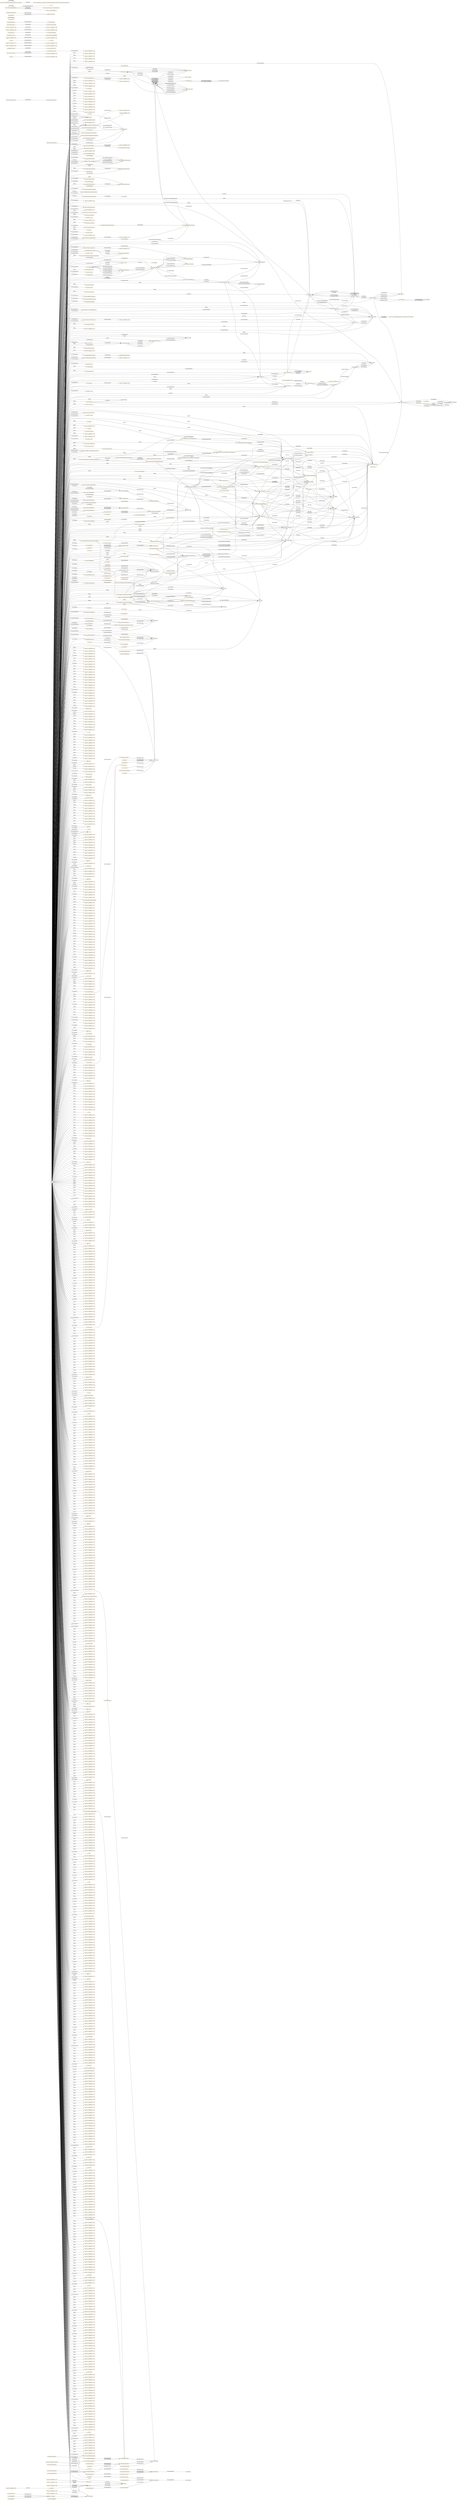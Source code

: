 digraph ar2dtool_diagram { 
rankdir=LR;
size="1501"
node [shape = rectangle, color="orange"]; "base:ConflictFreeNormSystem" "-76eaa970:18c980f2304:-7fcc" "base:Norm" "base:NormSystemMinimumCost" "-76eaa970:18c980f2304:-7fe0" "odrl:Permission" "base:NormSystem" "base:NormSystemRepresentationPower" "-76eaa970:18c980f2304:-7fd0" "base:SoundNormSystem" "base:TransitiveGeneralizationStatement" "base:NormSystemMaximumRepresentationPower" "base:NormRepresentationPower" "base:NonRedundantNormSystem" "dul:Parameter" "base:NormValueSupport" "-76eaa970:18c980f2304:-7fd4" "base:UtilityBasedComparison" "dul:Concept" "base:ValueSystem" "base:SupportRateComponent" "base:NormNet" "base:Exclusivity" "base:PartialOrderValueComparison" "base:ValuePreferenceUtility" "base:Substitutability" "base:RedundantNormSystem" "base:DirectGeneralizationStatement" "base:ValueBasedNormOptimizationProblem" "base:OptimizationProblem" "base:ConflictiveNormSystem" "base:MaximumNormSystemProblem" "odrl:Duty" "odrl:Prohibition" "-76eaa970:18c980f2304:-7da9" "SchwartzValues:Dominance" "dul:Situation" "-76eaa970:18c980f2304:-7d48" "odrl:Action" "vae:Path" "-76eaa970:18c980f2304:-7dea" "vae:AntiSymmetricRelationStatement" "SchwartzValues:PersonalFocus" "-76eaa970:18c980f2304:-7d71" "vae:ReverseFunctionalRelationStatement" "SchwartzValues:Hedonism" "obo:NCIT_C75921" "SchwartzValues:Societal" "vae:ComparisonStatement" "-76eaa970:18c980f2304:-7d47" "SchwartzValues:Universalism" "-76eaa970:18c980f2304:-7dde" "vae:AwarenessSituation" "-76eaa970:18c980f2304:-7e05" "-76eaa970:18c980f2304:-7d52" "-76eaa970:18c980f2304:-7e0e" "vae:Value" "SchwartzValues:Stimulation" "odrl:Policy" "SchwartzValues:Achievement" "dul:Norm" "obo:NCIT_C75922" "-76eaa970:18c980f2304:-7d34" "-76eaa970:18c980f2304:-7dff" "vae:AlignmentSituation" "-76eaa970:18c980f2304:-7dba" "odrl:Operator" "vae:VaeProperty" "SchwartzValues:SelfTrascendence" "vae:Outcome" "vae:AsymmetricRelationStatement" "obo:NCIT_C75918" "https://w3id.org/framester/schema/ConceptualFrame" "vae:VaeEntity" "vae:MultiInputOutcome" "SchwartzValues:Conservation" "-76eaa970:18c980f2304:-7de7" "vae:AlignmentStatement" "SchwartzValues:Dependability" "dul:SocialObject" "SchwartzValues:Caring" "odrl:Asset" "SchwartzValues:Nature" "vae:Generalization" "obo:NCIT_C75919" "vae:Context" "vae:SymmetricRelationStatement" "vae:ActionOnState" "vae:VaeStatement" "-76eaa970:18c980f2304:-7de4" "SchwartzValues:Security" "-76eaa970:18c980f2304:-7d72" "obo:NCIT_C75924" "dul:Object" "SchwartzValues:Tolerance" "vae:System" "SchwartzValues:Humility" "vae:FunctionalRelationStatement" "odrl:Party" "vae:AntiTransitiveRelationStatement" "-76eaa970:18c980f2304:-7d8b" "vae:QuantitativeVaeProperty" "vae:Norm" "SchwartzValues:GrowthAndAnxietyFree" "-76eaa970:18c980f2304:-7d3c" "vae:User" "vae:Sequence" "vae:AgentStatement" "vae:VaeConditionedEntity" "SchwartzValues:Tradition" "dul:Event" "-76eaa970:18c980f2304:-7d5f" "dul:Agent" "-76eaa970:18c980f2304:-7d66" "-76eaa970:18c980f2304:-7e0b" "SchwartzValues:SelfEnhancement" "vae:Strategy" "vae:Agent" "SchwartzValues:Benevolence" "vae:FinalInputOutcome" "-76eaa970:18c980f2304:-7df3" "vae:VaeSituation" "SchwartzValues:Conformity" "-76eaa970:18c980f2304:-7d65" "vae:Action" "-76eaa970:18c980f2304:-7d5a" "-76eaa970:18c980f2304:-7e08" "vae:TransitiveRelationStatement" "SchwartzValues:Resources" "dul:Collection" "vae:AwarenessStatement" "-76eaa970:18c980f2304:-7df9" "vae:IrreflexiveRelationStatement" "obo:NCIT_C75925" "vae:ValueDefinition" "SchwartzValues:OpennessToChange" "-76eaa970:18c980f2304:-7de1" "vae:ActingAgent" "odrl:LogicalConstraint" "-76eaa970:18c980f2304:-7df0" "vae:ValueConcept" "vae:ValueProperty" "-76eaa970:18c980f2304:-7ded" "vae:VaeStatementEntity" "vae:Criterion" "obo:NCIT_C75915" "SchwartzValues:Thought" "vae:Transition" "vae:State" "dul:Entity" "SchwartzValues:Face" "vae:VaeConditioningEntity" "vae:VaePropertyStatement" "SchwartzValues:SocialFocus" "obo:NCIT_C75920" "-76eaa970:18c980f2304:-7e11" "odrl:Constraint" "vae:IntransitiveRelationStatement" "vae:OptimizedProperty" "dul:Theory" "dul:Region" "dul:Description" "-76eaa970:18c980f2304:-7e02" "-76eaa970:18c980f2304:-7d51" "SchwartzValues:Action" "vcvf:Value" "odrl:Rule" "SchwartzValues:Power" "vae:ImportanceRelation" "-76eaa970:18c980f2304:-7d33" "SchwartzValues:Personal" "-76eaa970:18c980f2304:-7dfc" "vae:ReflexiveRelationStatement" "-76eaa970:18c980f2304:-7db3" "-76eaa970:18c980f2304:-7df6" "-76eaa970:18c980f2304:-7d95" "obo:NCIT_C75917" "vae:ArgumentStatement" "SchwartzValues:SelfDirection" "SchwartzValues:Concern" "vae:RelationStatement" "SchwartzValues:SelfProtectionAndAnxietyAvoidance" ; /*classes style*/
	"SchwartzValues:Action" -> "SchwartzValues:Thought" [ label = "owl:disjointWith" ];
	"base:normSystemExampleConflictive" -> "base:borderControlNorm1" [ label = "dul:hasMember" ];
	"base:normSystemExampleConflictive" -> "base:localAgent" [ label = "odrl:assignee" ];
	"base:normSystemExampleConflictive" -> "base:borderControlContext" [ label = "dul:hasSetting" ];
	"base:normSystemExampleConflictive" -> "base:borderControlNorm2" [ label = "dul:hasMember" ];
	"base:normSystemExampleConflictive" -> "base:borderControlSystem" [ label = "odrl:target" ];
	"base:normSystemExampleConflictive" -> "base:visitorAgent" [ label = "odrl:assignee" ];
	"base:normSystemExampleConflictive" -> "base:borderValueSystemExample" [ label = "vae:reflectsValue" ];
	"base:normSystemExampleConflictive" -> "base:problemModeller" [ label = "odrl:assigner" ];
	"base:borderControlNorm3" -> "base:borderControlContext" [ label = "dul:hasSetting" ];
	"base:borderControlNorm3" -> "base:fulfilForm" [ label = "odrl:action" ];
	"base:borderControlNorm3" -> "base:problemModeller" [ label = "odrl:assigner" ];
	"base:borderControlNorm3" -> "base:borderControlSystem" [ label = "odrl:target" ];
	"base:borderControlNorm3" -> "base:visitorAgent" [ label = "odrl:assignee" ];
	"base:borderControlNorm3" -> "base:localAgent" [ label = "odrl:assignee" ];
	"base:supportValueN2ToV2" -> "base:value2" [ label = "vae:relationWith" ];
	"base:supportValueN2ToV2" -> "base:societyPropertyStatements" [ label = "vae:propertyExpressedAt" ];
	"base:supportValueN2ToV2" -> "base:borderControlNorm5" [ label = "vae:measuredOnConditionedEntity" ];
	"base:supportValueN2ToV2" -> "base:borderControlNorm4" [ label = "vae:measuredOnConditionedEntity" ];
	"base:supportValueN2ToV2" -> "base:borderControlNorm3" [ label = "vae:measuredOnConditionedEntity" ];
	"base:supportValueN2ToV2" -> "base:borderControlNorm2" [ label = "vae:measuredOnConditionedEntity" ];
	"vae:AsymmetricRelationStatement" -> "vae:SymmetricRelationStatement" [ label = "owl:disjointWith" ];
	"vae:proposesStatement" -> "dul:conceptualizes" [ label = "rdfs:subPropertyOf" ];
	"vae:previousInputOutcome" -> "dul:directlyFollows" [ label = "rdfs:subPropertyOf" ];
	"vae:nextInputOutcome" -> "dul:directlyPrecedes" [ label = "rdfs:subPropertyOf" ];
	"base:NonRedundantNormSystem" -> "base:RedundantNormSystem" [ label = "owl:disjointWith" ];
	"vae:VaeSituation" -> "vae:VaeStatement" [ label = "owl:disjointWith" ];
	"vae:comparisonHasInferior" -> "vae:hasSecondElement" [ label = "rdfs:subPropertyOf" ];
	"vae:hasTrace" -> "dul:isAgentInvolvedIn" [ label = "rdfs:subPropertyOf" ];
	"vae:Path" -> "-76eaa970:18c980f2304:-7d95" [ label = "owl:equivalentClass" ];
	"base:costPropertyOfNormSystemExample" -> "base:normSystemExample" [ label = "vae:relationWith" ];
	"base:costPropertyOfNormSystemExample" -> "base:costStatementOfNormSystemExample" [ label = "vae:propertyExpressedAt" ];
	"base:costPropertyOfNormSystemExample" -> "base:costPropertyOfNormSystemExample" [ label = "vae:isOptimizationOfProperty" ];
	"vae:isInputOf" -> "dul:isConstituentOf" [ label = "rdfs:subPropertyOf" ];
	"vae:isSymmetricallyRelatedElementIn" -> "vae:isRelatedElementIn" [ label = "rdfs:subPropertyOf" ];
	"dul:involvesAgent" -> "dul:hasParticipant" [ label = "rdfs:subPropertyOf" ];
	"terms:license" -> "terms:license" [ label = "rdfs:subPropertyOf" ];
	"dul:isAgentInvolvedIn" -> "dul:isParticipantIn" [ label = "rdfs:subPropertyOf" ];
	"SchwartzValues:SelfTrascendence" -> "-76eaa970:18c980f2304:-7d3c" [ label = "owl:equivalentClass" ];
	"vae:describesVaeStatementEntity" -> "dul:describes" [ label = "rdfs:subPropertyOf" ];
	"base:norm2ValueSupport" -> "base:borderControlNorm2" [ label = "vae:measuredOnConditionedEntity" ];
	"dul:hasParameterDataValue" -> "dul:hasDataValue" [ label = "rdfs:subPropertyOf" ];
	"dul:Event" -> "dul:Object" [ label = "owl:disjointWith" ];
	"vae:isPremiseOf" -> "dul:isConstituentOf" [ label = "rdfs:subPropertyOf" ];
	"vae:interpretationOn" -> "vae:describesVaeStatementEntity" [ label = "rdfs:subPropertyOf" ];
	"base:maximumNormSystemProblemExample" -> "base:normNetExample" [ label = "base:hasOptimizationRegion" ];
	"base:maximumNormSystemProblemExample" -> "base:representationPowerPropertyOfNormSystemExample" [ label = "vae:expressesProperty" ];
	"base:maximumNormSystemProblemExample" -> "base:costPropertyOfNormSystemExample" [ label = "vae:expressesProperty" ];
	"dul:Description" -> "dul:Situation" [ label = "owl:disjointWith" ];
	"base:preferenceUtilityValue2VSexample" -> "base:value2" [ label = "vae:relationWith" ];
	"base:preferenceUtilityValue2VSexample" -> "base:societyPropertyStatements" [ label = "vae:propertyExpressedAt" ];
	"base:preferenceUtilityValue2VSexample" -> "base:vsPartialOrderRelationsFrom1" [ label = "vae:isPropertyOfInferiorOf" ];
	"odrl:Action" -> "odrl:Party" [ label = "owl:disjointWith" ];
	"vae:madeByAgent" -> "dul:involvesAgent" [ label = "rdfs:subPropertyOf" ];
	"dul:isPreconditionOf" -> "dul:directlyPrecedes" [ label = "rdfs:subPropertyOf" ];
	"vae:isOutcomeOf" -> "dul:isConstituentOf" [ label = "rdfs:subPropertyOf" ];
	"vae:isPresentInStatement" -> "dul:isDescribedBy" [ label = "rdfs:subPropertyOf" ];
	"dul:Concept" -> "dul:Situation" [ label = "owl:disjointWith" ];
	"base:normNetExample" -> "base:normSystemExample" [ label = "base:containsNormSystem" ];
	"base:normNetExample" -> "base:normSystemExampleRedundant" [ label = "base:containsNormSystem" ];
	"base:normNetExample" -> "base:borderControlNorm3" [ label = "dul:hasMember" ];
	"base:normNetExample" -> "base:borderControlNorm1" [ label = "dul:hasMember" ];
	"base:normNetExample" -> "base:borderControlNorm5" [ label = "dul:hasMember" ];
	"base:normNetExample" -> "base:problemModeller" [ label = "vae:isProposedByAgent" ];
	"base:normNetExample" -> "base:borderControlNorm2" [ label = "dul:hasMember" ];
	"base:normNetExample" -> "base:transitiveGeneralizations" [ label = "dul:hasMember" ];
	"base:normNetExample" -> "base:borderControlNorm4" [ label = "dul:hasMember" ];
	"base:normNetExample" -> "base:borderControlContext" [ label = "dul:hasSetting" ];
	"base:normNetExample" -> "base:normSystemExampleConflictive" [ label = "base:containsNormSystem" ];
	"base:normNetExample" -> "base:exclusivityn1n2" [ label = "dul:hasMember" ];
	"base:hasOptimizationRegion" -> "dul:hasRegion" [ label = "rdfs:subPropertyOf" ];
	"vae:hasInput" -> "dul:hasConstituent" [ label = "rdfs:subPropertyOf" ];
	"base:borderControlSystem" -> "base:borderControlContext" [ label = "dul:hasSetting" ];
	"SchwartzValues:Personal" -> "SchwartzValues:Societal" [ label = "owl:disjointWith" ];
	"SchwartzValues:Personal" -> "-76eaa970:18c980f2304:-7d52" [ label = "owl:equivalentClass" ];
	"vae:hasUser" -> "vae:hasAgent" [ label = "rdfs:subPropertyOf" ];
	"base:SoundNormSystem" -> "-76eaa970:18c980f2304:-7fcc" [ label = "owl:disjointWith" ];
	"base:SoundNormSystem" -> "-76eaa970:18c980f2304:-7fd0" [ label = "owl:equivalentClass" ];
	"base:borderControlNorm1" -> "base:localAgent" [ label = "odrl:assignee" ];
	"base:borderControlNorm1" -> "base:borderControlContext" [ label = "dul:hasSetting" ];
	"base:borderControlNorm1" -> "base:visitorAgent" [ label = "odrl:assignee" ];
	"base:borderControlNorm1" -> "base:crossBorder" [ label = "odrl:action" ];
	"base:borderControlNorm1" -> "base:problemModeller" [ label = "odrl:assigner" ];
	"base:borderControlNorm1" -> "base:borderControlSystem" [ label = "odrl:target" ];
	"base:borderControlNorm1" -> "base:normSystemExample" [ label = "dul:isMemberOf" ];
	"base:ConflictFreeNormSystem" -> "base:ConflictiveNormSystem" [ label = "owl:disjointWith" ];
	"vae:hasRelatedElement" -> "dul:describes" [ label = "rdfs:subPropertyOf" ];
	"base:claimIsResultOfOptimizationProblem" -> "base:maximumNormSystemProblemExample" [ label = "odrl:rightOperand" ];
	"base:claimIsResultOfOptimizationProblem" -> "base:isResultOfOptimizationProblem" [ label = "odrl:operator" ];
	"base:claimIsResultOfOptimizationProblem" -> "base:representationPowerStatementOfNormSystemExample" [ label = "odrl:leftOperand" ];
	"vae:onState" -> "dul:hasPrecondition" [ label = "rdfs:subPropertyOf" ];
	"vae:hasActionOnState" -> "dul:hasConstituent" [ label = "rdfs:subPropertyOf" ];
	"dul:hasPrecondition" -> "dul:directlyFollows" [ label = "rdfs:subPropertyOf" ];
	"vae:hasPropertyOfSuperior" -> "vae:expressesProperty" [ label = "rdfs:subPropertyOf" ];
	"odrl:Permission" -> "odrl:Prohibition" [ label = "owl:disjointWith" ];
	"SchwartzValues:Conservation" -> "-76eaa970:18c980f2304:-7d72" [ label = "owl:equivalentClass" ];
	"base:vsPartialOrderRelationsFrom1" -> "base:value1" [ label = "vae:comparisonHasSuperior" ];
	"base:vsPartialOrderRelationsFrom1" -> "base:value4" [ label = "vae:comparisonHasInferior" ];
	"base:vsPartialOrderRelationsFrom1" -> "base:value3" [ label = "vae:comparisonHasInferior" ];
	"base:vsPartialOrderRelationsFrom1" -> "base:value2" [ label = "vae:comparisonHasInferior" ];
	"base:vsPartialOrderRelationsFrom1" -> "base:vsPartialOrderRelationsFrom4" [ label = "owl:differentFrom" ];
	"SchwartzValues:Societal" -> "-76eaa970:18c980f2304:-7d34" [ label = "owl:equivalentClass" ];
	"base:norm5ValueSupport" -> "base:borderControlNorm5" [ label = "vae:measuredOnConditionedEntity" ];
	"vae:Transition" -> "-76eaa970:18c980f2304:-7d8b" [ label = "owl:equivalentClass" ];
	"vae:comparisonHasSuperior" -> "vae:hasFirstElement" [ label = "rdfs:subPropertyOf" ];
	"vae:hasOutcome" -> "dul:hasConstituent" [ label = "rdfs:subPropertyOf" ];
	"base:borderControlNorm4" -> "base:visitorAgent" [ label = "odrl:assignee" ];
	"base:borderControlNorm4" -> "base:borderControlContext" [ label = "dul:hasSetting" ];
	"base:borderControlNorm4" -> "base:problemModeller" [ label = "odrl:assigner" ];
	"base:borderControlNorm4" -> "base:borderControlSystem" [ label = "odrl:target" ];
	"base:borderControlNorm4" -> "base:localAgent" [ label = "odrl:assignee" ];
	"base:borderControlNorm4" -> "base:normSystemExample" [ label = "dul:isMemberOf" ];
	"vae:isProposedByAgent" -> "dul:isConceptualizedBy" [ label = "rdfs:subPropertyOf" ];
	"SchwartzValues:Dominance" -> "SchwartzValues:Resources" [ label = "owl:disjointWith" ];
	"vae:isEntityOf" -> "vae:isPresentInStatement" [ label = "rdfs:subPropertyOf" ];
	"vae:MultiInputOutcome" -> "vae:Sequence" [ label = "rdfs:seeAlso" ];
	"vae:propertyExpressedAt" -> "vae:isPresentInStatement" [ label = "rdfs:subPropertyOf" ];
	"base:norm1ValueSupport" -> "base:borderControlNorm1" [ label = "vae:measuredOnConditionedEntity" ];
	"vae:hasState" -> "dul:isAgentInvolvedIn" [ label = "rdfs:subPropertyOf" ];
	"base:exclusivityn1n2" -> "base:borderControlNorm2" [ label = "vae:hasSecondElement" ];
	"base:exclusivityn1n2" -> "base:borderControlNorm1" [ label = "vae:hasFirstElement" ];
	"base:valueBasedNormSystemOptimizationProblem" -> "base:normNetExample" [ label = "base:hasOptimizationRegion" ];
	"base:valueBasedNormSystemOptimizationProblem" -> "base:valueSystemExample" [ label = "dul:hasConstituent" ];
	"vae:AwarenessStatement" -> "vae:AlignmentStatement" [ label = "rdfs:seeAlso" ];
	"SchwartzValues:Caring" -> "SchwartzValues:Dependability" [ label = "owl:disjointWith" ];
	"base:costStatementOfNormSystemExample" -> "base:normSystemExample" [ label = "vae:onEntity" ];
	"base:costStatementOfNormSystemExample" -> "base:normSystemExample" [ label = "vae:interpretationOn" ];
	"vae:isAgentOfSystem" -> "dul:isMemberOf" [ label = "rdfs:subPropertyOf" ];
	"vae:ValueConcept" -> "http://www.ontologydesignpatterns.org/ont/values/valuecore#Value" [ label = "rdfs:seeAlso" ];
	"vae:isInputOutcomeOf" -> "dul:isConstituentOf" [ label = "rdfs:subPropertyOf" ];
	"base:fulfilForm" -> "base:visitorAgent" [ label = "vae:madeByAgent" ];
	"base:fulfilForm" -> "base:borderControlContext" [ label = "dul:hasSetting" ];
	"base:fulfilForm" -> "base:localAgent" [ label = "dul:hasParticipant" ];
	"base:vsPartialOrderRelationsFrom4" -> "base:value4" [ label = "vae:comparisonHasSuperior" ];
	"base:vsPartialOrderRelationsFrom4" -> "base:value2" [ label = "vae:comparisonHasInferior" ];
	"base:vsPartialOrderRelationsFrom4" -> "base:value1" [ label = "vae:comparisonHasInferior" ];
	"base:supportValueN1ToV1" -> "base:value1" [ label = "vae:relationWith" ];
	"base:supportValueN1ToV1" -> "base:societyPropertyStatements" [ label = "vae:propertyExpressedAt" ];
	"base:supportValueN1ToV1" -> "base:borderControlNorm1" [ label = "vae:measuredOnConditionedEntity" ];
	"vae:expressesProperty" -> "vae:describesVaeStatementEntity" [ label = "rdfs:subPropertyOf" ];
	"vae:hasAgent" -> "dul:hasMember" [ label = "rdfs:subPropertyOf" ];
	"vae:isFollowedByAgent" -> "dul:hasParticipant" [ label = "rdfs:subPropertyOf" ];
	"vae:hasRelationWithProperty" -> "https://w3id.org/framester/schema/hasPerspective" [ label = "rdfs:subPropertyOf" ];
	"vae:perform" -> "dul:hasPostcondition" [ label = "rdfs:subPropertyOf" ];
	"vcvf:Value" -> "vae:Value" [ label = "owl:equivalentClass" ];
	"vae:isTraceOfSystem" -> "dul:involvesAgent" [ label = "rdfs:subPropertyOf" ];
	"vae:conditionsActionIn" -> "dul:isPreconditionOf" [ label = "rdfs:subPropertyOf" ];
	"vae:superiorInComparison" -> "vae:isFirstElementOfRelation" [ label = "rdfs:subPropertyOf" ];
	"odrl:Duty" -> "odrl:Prohibition" [ label = "owl:disjointWith" ];
	"odrl:Duty" -> "odrl:Permission" [ label = "owl:disjointWith" ];
	"vae:System" -> "vae:User" [ label = "owl:disjointWith" ];
	"base:hasBudget" -> "dul:hasDataValue" [ label = "rdfs:subPropertyOf" ];
	"vae:followsStrategy" -> "dul:isParticipantIn" [ label = "rdfs:subPropertyOf" ];
	"vae:hasPropertyOfInferior" -> "vae:expressesProperty" [ label = "rdfs:subPropertyOf" ];
	"vae:composedBySequence" -> "dul:hasConstituent" [ label = "rdfs:subPropertyOf" ];
	"vae:AlignmentSituation" -> "vae:AwarenessSituation" [ label = "owl:disjointWith" ];
	"https://w3id.org/def/vaeontology" -> "vae:" [ label = "vann:preferredNamespaceUri" ];
	"https://w3id.org/def/vaeontology" -> "https://creativecommons.org/licenses/by/4.0/" [ label = "terms:license" ];
	"https://w3id.org/def/vaeontology" -> "https://w3id.org/def/vaeontology" [ label = "owl:versionIRI" ];
	"https://w3id.org/def/vaeontology" -> "https://chowlk.linkeddata.es" [ label = "mod:createdWith" ];
	"vae:isActionOnStateOfStrategy" -> "dul:isConstituentOf" [ label = "rdfs:subPropertyOf" ];
	"base:discardsPartialOrdering" -> "dul:hasMember" [ label = "rdfs:subPropertyOf" ];
	"base:valueSystemExample" -> "base:vsPartialOrderRelationsFrom1" [ label = "dul:hasMember" ];
	"base:valueSystemExample" -> "base:value3" [ label = "dul:hasMember" ];
	"base:valueSystemExample" -> "base:value4" [ label = "dul:hasMember" ];
	"base:valueSystemExample" -> "base:vsPartialOrderRelationsFrom1" [ label = "base:acceptsPartialOrdering" ];
	"base:valueSystemExample" -> "base:value1" [ label = "dul:hasMember" ];
	"base:valueSystemExample" -> "base:society" [ label = "vae:isProposedByAgent" ];
	"base:valueSystemExample" -> "base:value2" [ label = "dul:hasMember" ];
	"base:valueSystemExample" -> "base:vsPartialOrderRelationsFrom4" [ label = "dul:hasMember" ];
	"base:containsNormSystem" -> "dul:hasMember" [ label = "rdfs:subPropertyOf" ];
	"vae:startsWithInputOutcome" -> "vae:hasInputOutcome" [ label = "rdfs:subPropertyOf" ];
	"vae:isOptimizationOfProperty" -> "dul:describes" [ label = "rdfs:subPropertyOf" ];
	"base:norm4ValueSupport" -> "base:borderControlNorm4" [ label = "vae:measuredOnConditionedEntity" ];
	"vae:propertyOptimizedAt" -> "dul:isDescribedBy" [ label = "rdfs:subPropertyOf" ];
	"base:NormSystem" -> "-76eaa970:18c980f2304:-7fe8" [ label = "owl:disjointUnionOf" ];
	"base:NormSystem" -> "-76eaa970:18c980f2304:-7fea" [ label = "owl:disjointUnionOf" ];
	"base:borderControlNorm2" -> "base:problemModeller" [ label = "odrl:assigner" ];
	"base:borderControlNorm2" -> "base:localAgent" [ label = "odrl:assignee" ];
	"base:borderControlNorm2" -> "base:visitorAgent" [ label = "odrl:assignee" ];
	"base:borderControlNorm2" -> "base:borderControlSystem" [ label = "odrl:target" ];
	"base:borderControlNorm2" -> "base:registerPassport" [ label = "odrl:action" ];
	"base:borderControlNorm2" -> "base:borderControlContext" [ label = "dul:hasSetting" ];
	"base:localAgent" -> "base:borderControlSystem" [ label = "vae:isAgentOfSystem" ];
	"base:localAgent" -> "base:borderControlContext" [ label = "dul:hasSetting" ];
	"base:supportValueN2ToV1" -> "base:value1" [ label = "vae:relationWith" ];
	"base:supportValueN2ToV1" -> "base:societyPropertyStatements" [ label = "vae:propertyExpressedAt" ];
	"base:supportValueN2ToV1" -> "base:borderControlNorm5" [ label = "vae:measuredOnConditionedEntity" ];
	"base:supportValueN2ToV1" -> "base:borderControlNorm4" [ label = "vae:measuredOnConditionedEntity" ];
	"base:supportValueN2ToV1" -> "base:borderControlNorm3" [ label = "vae:measuredOnConditionedEntity" ];
	"base:supportValueN2ToV1" -> "base:borderControlNorm2" [ label = "vae:measuredOnConditionedEntity" ];
	"SchwartzValues:Humility" -> "SchwartzValues:Universalism" [ label = "owl:disjointWith" ];
	"SchwartzValues:Humility" -> "-76eaa970:18c980f2304:-7d66" [ label = "owl:equivalentClass" ];
	"vae:FinalInputOutcome" -> "vae:Sequence" [ label = "rdfs:seeAlso" ];
	"odrl:target" -> "odrl:relation" [ label = "rdfs:subPropertyOf" ];
	"base:crossBorder" -> "base:borderControlContext" [ label = "dul:hasSetting" ];
	"SchwartzValues:SelfEnhancement" -> "-76eaa970:18c980f2304:-7d48" [ label = "owl:equivalentClass" ];
	"dul:directlyPrecedes" -> "dul:precedes" [ label = "rdfs:subPropertyOf" ];
	"vae:makesAction" -> "dul:isAgentInvolvedIn" [ label = "rdfs:subPropertyOf" ];
	"base:representationPowerPropertyOfNormSystemExample" -> "base:normSystemExample" [ label = "vae:relationWith" ];
	"base:representationPowerPropertyOfNormSystemExample" -> "base:representationPowerStatementOfNormSystemExample" [ label = "vae:propertyExpressedAt" ];
	"base:representationPowerPropertyOfNormSystemExample" -> "base:representationPowerPropertyOfNormSystemExample" [ label = "vae:isOptimizationOfProperty" ];
	"base:isOptimizationRegionFor" -> "dul:isRegionFor" [ label = "rdfs:subPropertyOf" ];
	"base:societyPropertyStatements" -> "base:supportValueN1ToV1" [ label = "vae:expressesProperty" ];
	"vae:satisfiesProperty" -> "dul:isDescribedBy" [ label = "rdfs:subPropertyOf" ];
	"base:normSystemValueSupportExample" -> "base:normSystemExample" [ label = "vae:measuredOnConditionedEntity" ];
	"base:isDiscardedForVS" -> "base:isNotDiscardedForVS" [ label = "owl:propertyDisjointWith" ];
	"base:isDiscardedForVS" -> "dul:isMemberOf" [ label = "rdfs:subPropertyOf" ];
	"vae:hasSecondElement" -> "vae:hasRelatedElement" [ label = "rdfs:subPropertyOf" ];
	"vae:relationWith" -> "https://w3id.org/framester/schema/perspectiveOn" [ label = "rdfs:subPropertyOf" ];
	"base:acceptsPartialOrdering" -> "base:discardsPartialOrdering" [ label = "owl:propertyDisjointWith" ];
	"base:acceptsPartialOrdering" -> "dul:hasMember" [ label = "rdfs:subPropertyOf" ];
	"base:registerPassport" -> "base:borderControlContext" [ label = "dul:hasSetting" ];
	"vae:isFirstElementOfRelation" -> "vae:isRelatedElementIn" [ label = "rdfs:subPropertyOf" ];
	"vae:measuredOnConditionedEntity" -> "dul:describes" [ label = "rdfs:subPropertyOf" ];
	"vae:Action" -> "vae:ActingAgent" [ label = "rdfs:seeAlso" ];
	"vae:hasFirstElement" -> "vae:hasRelatedElement" [ label = "rdfs:subPropertyOf" ];
	"https://w3id.org/def/vaeontology_moral_values_in_norm_DM" -> "https://andresh26-uam.github.io/vae-ontology/OnToology/vaeontology.ttl/documentation/ontology.owl" [ label = "owl:imports" ];
	"https://w3id.org/def/vaeontology_moral_values_in_norm_DM" -> "https://w3id.org/def/vaeontology_moral_values_in_norm_DM" [ label = "owl:versionIRI" ];
	"vae:inferiorInComparison" -> "vae:isSecondElementOfRelation" [ label = "rdfs:subPropertyOf" ];
	"base:borderControlNorm5" -> "base:borderControlSystem" [ label = "odrl:target" ];
	"base:borderControlNorm5" -> "base:problemModeller" [ label = "odrl:assigner" ];
	"base:borderControlNorm5" -> "base:visitorAgent" [ label = "odrl:assignee" ];
	"base:borderControlNorm5" -> "base:localAgent" [ label = "odrl:assignee" ];
	"base:borderControlNorm5" -> "base:borderControlContext" [ label = "dul:hasSetting" ];
	"vae:VaeEntity" -> "vae:Context" [ label = "rdfs:seeAlso" ];
	"base:isSubsetOfNormNet" -> "dul:isMemberOf" [ label = "rdfs:subPropertyOf" ];
	"vae:isRelatedElementIn" -> "dul:isDescribedBy" [ label = "rdfs:subPropertyOf" ];
	"vae:isClaimOf" -> "dul:isConstituentOf" [ label = "rdfs:subPropertyOf" ];
	"vae:hasInputOutcome" -> "dul:hasConstituent" [ label = "rdfs:subPropertyOf" ];
	"base:society" -> "base:societyPropertyStatements" [ label = "vae:proposesStatement" ];
	"base:society" -> "base:borderControlSystem" [ label = "vae:hasAgent" ];
	"base:criterionOptimalNormSystemRepresentationPower" -> "base:normSystemExample" [ label = "vae:interpretationOn" ];
	"base:criterionOptimalNormSystemRepresentationPower" -> "base:claimIsResultOfOptimizationProblem" [ label = "odrl:constraint" ];
	"base:criterionOptimalNormSystemRepresentationPower" -> "base:borderControlContext" [ label = "dul:hasSetting" ];
	"vae:isPropertyOfSuperiorOf" -> "vae:propertyExpressedAt" [ label = "rdfs:subPropertyOf" ];
	"base:reprPowerNorm1" -> "base:borderControlNorm1" [ label = "vae:relationWith" ];
	"vae:isStateOfAgent" -> "dul:involvesAgent" [ label = "rdfs:subPropertyOf" ];
	"base:directGeneralization_n3_n4n5" -> "base:borderControlNorm5" [ label = "vae:hasSecondElement" ];
	"base:directGeneralization_n3_n4n5" -> "base:borderControlNorm4" [ label = "vae:hasSecondElement" ];
	"base:directGeneralization_n3_n4n5" -> "base:borderControlNorm3" [ label = "vae:hasFirstElement" ];
	"vae:Generalization" -> "vae:ImportanceRelation" [ label = "owl:disjointWith" ];
	"vae:Context" -> "vae:VaeEntity" [ label = "rdfs:seeAlso" ];
	"vae:IntransitiveRelationStatement" -> "vae:TransitiveRelationStatement" [ label = "owl:disjointWith" ];
	"base:exclusivityn1n3" -> "base:borderControlNorm3" [ label = "vae:hasSecondElement" ];
	"base:exclusivityn1n3" -> "base:borderControlNorm1" [ label = "vae:hasFirstElement" ];
	"NULL" -> "-76eaa970:18c980f2304:-7eb0" [ label = "rdf:first" ];
	"NULL" -> "-76eaa970:18c980f2304:-7e8a" [ label = "rdf:rest" ];
	"NULL" -> "-76eaa970:18c980f2304:-7eb1" [ label = "rdf:rest" ];
	"NULL" -> "-76eaa970:18c980f2304:-7da8" [ label = "owl:unionOf" ];
	"NULL" -> "-76eaa970:18c980f2304:-7d36" [ label = "rdf:rest" ];
	"NULL" -> "-76eaa970:18c980f2304:-7f78" [ label = "rdf:rest" ];
	"NULL" -> "-76eaa970:18c980f2304:-7d19" [ label = "owl:members" ];
	"NULL" -> "-76eaa970:18c980f2304:-7cbf" [ label = "rdf:rest" ];
	"NULL" -> "-76eaa970:18c980f2304:-7ce5" [ label = "rdf:first" ];
	"NULL" -> "-76eaa970:18c980f2304:-7cfa" [ label = "rdf:rest" ];
	"NULL" -> "-76eaa970:18c980f2304:-7f85" [ label = "rdf:rest" ];
	"NULL" -> "-76eaa970:18c980f2304:-7d04" [ label = "rdf:rest" ];
	"NULL" -> "-76eaa970:18c980f2304:-7f46" [ label = "rdf:first" ];
	"NULL" -> "-76eaa970:18c980f2304:-7de8" [ label = "rdf:rest" ];
	"NULL" -> "vae:VaeSituation" [ label = "rdf:first" ];
	"NULL" -> "-76eaa970:18c980f2304:-7f07" [ label = "rdf:rest" ];
	"NULL" -> "base:isOptimizationRegionFor" [ label = "swrl:propertyPredicate" ];
	"NULL" -> "-76eaa970:18c980f2304:-7ccc" [ label = "rdf:rest" ];
	"NULL" -> "base:costStatementOfNormSystemExample" [ label = "rdf:first" ];
	"NULL" -> "-76eaa970:18c980f2304:-7fc7" [ label = "owl:allValuesFrom" ];
	"NULL" -> "-76eaa970:18c980f2304:-7f41" [ label = "swrl:arguments" ];
	"NULL" -> "-76eaa970:18c980f2304:-7d11" [ label = "rdf:rest" ];
	"NULL" -> "-76eaa970:18c980f2304:-7f53" [ label = "rdf:rest" ];
	"NULL" -> "-76eaa970:18c980f2304:-7ecf" [ label = "rdf:rest" ];
	"NULL" -> "base:acceptsPartialOrdering" [ label = "swrl:propertyPredicate" ];
	"NULL" -> "-76eaa970:18c980f2304:-7f1e" [ label = "rdf:first" ];
	"NULL" -> "SchwartzValues:SelfEnhancement" [ label = "owl:allValuesFrom" ];
	"NULL" -> "vae:onState" [ label = "owl:onProperty" ];
	"NULL" -> "base:crossBorder" [ label = "rdf:first" ];
	"NULL" -> "-76eaa970:18c980f2304:-7e40" [ label = "swrl:body" ];
	"NULL" -> "vae:VaeProperty" [ label = "rdf:first" ];
	"NULL" -> "base:value" [ label = "swrl:argument2" ];
	"NULL" -> "vae:makesAction" [ label = "owl:onProperty" ];
	"NULL" -> "base:NormSystem" [ label = "rdf:first" ];
	"NULL" -> "-76eaa970:18c980f2304:-7e5e" [ label = "swrl:head" ];
	"NULL" -> "-76eaa970:18c980f2304:-7caa" [ label = "rdf:first" ];
	"NULL" -> "-76eaa970:18c980f2304:-7e19" [ label = "rdf:rest" ];
	"NULL" -> "-76eaa970:18c980f2304:-7f9f" [ label = "rdf:rest" ];
	"NULL" -> "-76eaa970:18c980f2304:-7d1e" [ label = "rdf:rest" ];
	"NULL" -> "vae:Sequence" [ label = "rdf:first" ];
	"NULL" -> "-76eaa970:18c980f2304:-7e83" [ label = "rdf:first" ];
	"NULL" -> "-76eaa970:18c980f2304:-7f4c" [ label = "rdf:first" ];
	"NULL" -> "vae:expressesProperty" [ label = "owl:onProperty" ];
	"NULL" -> "-76eaa970:18c980f2304:-7fa1" [ label = "rdf:rest" ];
	"NULL" -> "vae:r" [ label = "swrl:argument1" ];
	"NULL" -> "base:isNotDiscardedForVS" [ label = "swrl:propertyPredicate" ];
	"NULL" -> "-76eaa970:18c980f2304:-7d2b" [ label = "rdf:rest" ];
	"NULL" -> "-76eaa970:18c980f2304:-7cc8" [ label = "rdf:rest" ];
	"NULL" -> "base:preferenceUtilityValue2VSexample" [ label = "rdf:first" ];
	"NULL" -> "-76eaa970:18c980f2304:-7e76" [ label = "rdf:first" ];
	"NULL" -> "-76eaa970:18c980f2304:-7f04" [ label = "rdf:first" ];
	"NULL" -> "-76eaa970:18c980f2304:-7f2e" [ label = "rdf:rest" ];
	"NULL" -> "odrl:target" [ label = "owl:onProperty" ];
	"NULL" -> "obo:NCIT_C75918" [ label = "owl:annotatedSource" ];
	"NULL" -> "base:value2" [ label = "rdf:first" ];
	"NULL" -> "-76eaa970:18c980f2304:-7cd5" [ label = "rdf:rest" ];
	"NULL" -> "-76eaa970:18c980f2304:-7e33" [ label = "rdf:first" ];
	"NULL" -> "-76eaa970:18c980f2304:-7e4e" [ label = "rdf:first" ];
	"NULL" -> "-76eaa970:18c980f2304:-7f7a" [ label = "rdf:rest" ];
	"NULL" -> "-76eaa970:18c980f2304:-7de9" [ label = "owl:unionOf" ];
	"NULL" -> "dul:Norm" [ label = "rdf:first" ];
	"NULL" -> "base:nn" [ label = "swrl:argument2" ];
	"NULL" -> "SchwartzValues:SocialFocus" [ label = "owl:allValuesFrom" ];
	"NULL" -> "base:borderControlSystem" [ label = "rdf:first" ];
	"NULL" -> "-76eaa970:18c980f2304:-7ca3" [ label = "rdf:rest" ];
	"NULL" -> "-76eaa970:18c980f2304:-7ca5" [ label = "swrl:head" ];
	"NULL" -> "-76eaa970:18c980f2304:-7ea8" [ label = "swrl:body" ];
	"NULL" -> "-76eaa970:18c980f2304:-7d58" [ label = "owl:intersectionOf" ];
	"NULL" -> "vae:isOptimizationOfProperty" [ label = "owl:onProperty" ];
	"NULL" -> "dul:hasSetting" [ label = "owl:onProperty" ];
	"NULL" -> "base:supRate" [ label = "swrl:argument2" ];
	"NULL" -> "-76eaa970:18c980f2304:-7e7f" [ label = "rdf:rest" ];
	"NULL" -> "-76eaa970:18c980f2304:-7ca4" [ label = "rdf:first" ];
	"NULL" -> "base:rObjni" [ label = "swrl:argument2" ];
	"NULL" -> "-76eaa970:18c980f2304:-7e93" [ label = "rdf:first" ];
	"NULL" -> "-76eaa970:18c980f2304:-7eb8" [ label = "rdf:first" ];
	"NULL" -> "-76eaa970:18c980f2304:-7cb0" [ label = "rdf:rest" ];
	"NULL" -> "base:norm" [ label = "swrl:argument1" ];
	"NULL" -> "SchwartzValues:focus" [ label = "owl:onProperty" ];
	"NULL" -> "base:costPropertyOfNormSystemExample" [ label = "rdf:first" ];
	"NULL" -> "-76eaa970:18c980f2304:-7ef2" [ label = "rdf:rest" ];
	"NULL" -> "-76eaa970:18c980f2304:-7eb7" [ label = "rdf:rest" ];
	"NULL" -> "odrl:Rule" [ label = "rdf:first" ];
	"NULL" -> "-76eaa970:18c980f2304:-7e7c" [ label = "rdf:first" ];
	"NULL" -> "-76eaa970:18c980f2304:-7e8c" [ label = "rdf:rest" ];
	"NULL" -> "-76eaa970:18c980f2304:-7fdd" [ label = "rdf:rest" ];
	"NULL" -> "-76eaa970:18c980f2304:-7f0a" [ label = "rdf:first" ];
	"NULL" -> "-76eaa970:18c980f2304:-7e4d" [ label = "rdf:rest" ];
	"NULL" -> "base:value3" [ label = "rdf:first" ];
	"NULL" -> "-76eaa970:18c980f2304:-7d88" [ label = "rdf:rest" ];
	"NULL" -> "-76eaa970:18c980f2304:-7ec4" [ label = "rdf:rest" ];
	"NULL" -> "-76eaa970:18c980f2304:-7d49" [ label = "rdf:rest" ];
	"NULL" -> "base:t" [ label = "swrl:argument1" ];
	"NULL" -> "base:localAgent" [ label = "rdf:first" ];
	"NULL" -> "base:ValueSystem" [ label = "swrl:classPredicate" ];
	"NULL" -> "dul:isRelatedToConcept" [ label = "owl:onProperty" ];
	"NULL" -> "base:r" [ label = "swrl:argument1" ];
	"NULL" -> "vae:State" [ label = "owl:someValuesFrom" ];
	"NULL" -> "owl:real" [ label = "owl:someValuesFrom" ];
	"NULL" -> "-76eaa970:18c980f2304:-7e1b" [ label = "rdf:rest" ];
	"NULL" -> "-76eaa970:18c980f2304:-7fab" [ label = "rdf:rest" ];
	"NULL" -> "-76eaa970:18c980f2304:-7f7b" [ label = "rdf:first" ];
	"NULL" -> "-76eaa970:18c980f2304:-7d56" [ label = "rdf:rest" ];
	"NULL" -> "-76eaa970:18c980f2304:-7cd2" [ label = "rdf:first" ];
	"NULL" -> "-76eaa970:18c980f2304:-7f98" [ label = "rdf:rest" ];
	"NULL" -> "vae:hasFirstElement" [ label = "swrl:propertyPredicate" ];
	"NULL" -> "-76eaa970:18c980f2304:-7d17" [ label = "rdf:rest" ];
	"NULL" -> "-76eaa970:18c980f2304:-7e15" [ label = "swrl:head" ];
	"NULL" -> "-76eaa970:18c980f2304:-7f33" [ label = "rdf:first" ];
	"NULL" -> "SchwartzValues:Tolerance" [ label = "rdf:first" ];
	"NULL" -> "-76eaa970:18c980f2304:-7f3f" [ label = "swrl:head" ];
	"NULL" -> "base:v1" [ label = "swrl:argument2" ];
	"NULL" -> "vae:followsStrategy" [ label = "owl:onProperty" ];
	"NULL" -> "-76eaa970:18c980f2304:-7cdf" [ label = "rdf:rest" ];
	"NULL" -> "dul:hasMember" [ label = "swrl:propertyPredicate" ];
	"NULL" -> "rdf:value" [ label = "swrl:propertyPredicate" ];
	"NULL" -> "-76eaa970:18c980f2304:-7efb" [ label = "rdf:first" ];
	"NULL" -> "-76eaa970:18c980f2304:-7f66" [ label = "rdf:rest" ];
	"NULL" -> "-76eaa970:18c980f2304:-7c91" [ label = "rdf:first" ];
	"NULL" -> "-76eaa970:18c980f2304:-7f27" [ label = "rdf:rest" ];
	"NULL" -> "base:Substitutability" [ label = "swrl:classPredicate" ];
	"NULL" -> "base:pr" [ label = "swrl:argument1" ];
	"NULL" -> "-76eaa970:18c980f2304:-7cec" [ label = "rdf:rest" ];
	"NULL" -> "-76eaa970:18c980f2304:-7cf0" [ label = "swrl:body" ];
	"NULL" -> "-76eaa970:18c980f2304:-7f28" [ label = "swrl:arguments" ];
	"NULL" -> "-76eaa970:18c980f2304:-7de6" [ label = "owl:unionOf" ];
	"NULL" -> "-76eaa970:18c980f2304:-7f34" [ label = "rdf:rest" ];
	"NULL" -> "-76eaa970:18c980f2304:-7d02" [ label = "owl:members" ];
	"NULL" -> "SchwartzValues:PersonalFocus" [ label = "owl:allValuesFrom" ];
	"NULL" -> "-76eaa970:18c980f2304:-7c96" [ label = "rdf:rest" ];
	"NULL" -> "base:nonSoundNormSystemExample" [ label = "rdf:first" ];
	"NULL" -> "-76eaa970:18c980f2304:-7f05" [ label = "swrl:head" ];
	"NULL" -> "SchwartzValues:GrowthAndAnxietyFree" [ label = "owl:allValuesFrom" ];
	"NULL" -> "-76eaa970:18c980f2304:-7fa7" [ label = "rdf:rest" ];
	"NULL" -> "-76eaa970:18c980f2304:-7ee7" [ label = "rdf:first" ];
	"NULL" -> "-76eaa970:18c980f2304:-7f61" [ label = "rdf:first" ];
	"NULL" -> "-76eaa970:18c980f2304:-7e2d" [ label = "rdf:first" ];
	"NULL" -> "-76eaa970:18c980f2304:-7c92" [ label = "rdf:rest" ];
	"NULL" -> "-76eaa970:18c980f2304:-7efc" [ label = "rdf:rest" ];
	"NULL" -> "dul:isMemberOf" [ label = "swrl:propertyPredicate" ];
	"NULL" -> "vae:perform" [ label = "owl:onProperty" ];
	"NULL" -> "obo:NCIT_C75917" [ label = "owl:annotatedSource" ];
	"NULL" -> "base:NormSystemMaximumRepresentationPower" [ label = "owl:someValuesFrom" ];
	"NULL" -> "-76eaa970:18c980f2304:-7fb4" [ label = "rdf:rest" ];
	"NULL" -> "vae:hasInputOutcome" [ label = "owl:onProperty" ];
	"NULL" -> "-76eaa970:18c980f2304:-7d3e" [ label = "rdf:rest" ];
	"NULL" -> "base:Norm" [ label = "owl:someValuesFrom" ];
	"NULL" -> "-76eaa970:18c980f2304:-7eca" [ label = "rdf:rest" ];
	"NULL" -> "dul:Description" [ label = "owl:someValuesFrom" ];
	"NULL" -> "-76eaa970:18c980f2304:-7e63" [ label = "rdf:first" ];
	"NULL" -> "-76eaa970:18c980f2304:-7d33" [ label = "rdf:first" ];
	"NULL" -> "-76eaa970:18c980f2304:-7db1" [ label = "rdf:rest" ];
	"NULL" -> "-76eaa970:18c980f2304:-7eab" [ label = "swrl:head" ];
	"NULL" -> "-76eaa970:18c980f2304:-7edb" [ label = "swrl:body" ];
	"NULL" -> "-76eaa970:18c980f2304:-7ce8" [ label = "rdf:rest" ];
	"NULL" -> "-76eaa970:18c980f2304:-7d4b" [ label = "rdf:rest" ];
	"NULL" -> "-76eaa970:18c980f2304:-7ef5" [ label = "rdf:first" ];
	"NULL" -> "vae:State" [ label = "rdf:first" ];
	"NULL" -> "-76eaa970:18c980f2304:-7e3b" [ label = "rdf:first" ];
	"NULL" -> "-76eaa970:18c980f2304:-7e20" [ label = "rdf:first" ];
	"NULL" -> "-76eaa970:18c980f2304:-7f8d" [ label = "rdf:rest" ];
	"NULL" -> "-76eaa970:18c980f2304:-7d0c" [ label = "rdf:rest" ];
	"NULL" -> "-76eaa970:18c980f2304:-7d62" [ label = "owl:unionOf" ];
	"NULL" -> "-76eaa970:18c980f2304:-7ca9" [ label = "rdf:rest" ];
	"NULL" -> "-76eaa970:18c980f2304:-7f0f" [ label = "rdf:rest" ];
	"NULL" -> "-76eaa970:18c980f2304:-7e53" [ label = "rdf:rest" ];
	"NULL" -> "-76eaa970:18c980f2304:-7eac" [ label = "rdf:first" ];
	"NULL" -> "base:infe" [ label = "swrl:argument1" ];
	"NULL" -> "-76eaa970:18c980f2304:-7cb6" [ label = "rdf:rest" ];
	"NULL" -> "base:inf" [ label = "swrl:argument1" ];
	"NULL" -> "base:TransitiveGeneralizationStatement" [ label = "swrl:classPredicate" ];
	"NULL" -> "-76eaa970:18c980f2304:-7ef8" [ label = "rdf:rest" ];
	"NULL" -> "base:MaximumNormSystemProblem" [ label = "owl:onClass" ];
	"NULL" -> "base:maximumNormSystemProblemExample" [ label = "rdf:first" ];
	"NULL" -> "-76eaa970:18c980f2304:-7e21" [ label = "rdf:rest" ];
	"NULL" -> "base:NormNet" [ label = "owl:onClass" ];
	"NULL" -> "odrl:Operator" [ label = "rdf:first" ];
	"NULL" -> "-76eaa970:18c980f2304:-7e80" [ label = "rdf:first" ];
	"NULL" -> "-76eaa970:18c980f2304:-7ea5" [ label = "rdf:first" ];
	"NULL" -> "-76eaa970:18c980f2304:-7e7a" [ label = "rdf:first" ];
	"NULL" -> "base:reprPowerNorm1" [ label = "rdf:first" ];
	"NULL" -> "base:preferenceUtilityValue1VSexample" [ label = "rdf:first" ];
	"NULL" -> "-76eaa970:18c980f2304:-7f2d" [ label = "rdf:first" ];
	"NULL" -> "dul:Theory" [ label = "rdf:first" ];
	"NULL" -> "-76eaa970:18c980f2304:-7f48" [ label = "rdf:first" ];
	"NULL" -> "-76eaa970:18c980f2304:-7eba" [ label = "rdf:first" ];
	"NULL" -> "base:UtilityBasedComparison" [ label = "swrl:classPredicate" ];
	"NULL" -> "-76eaa970:18c980f2304:-7c9c" [ label = "rdf:rest" ];
	"NULL" -> "base:normSystemExampleRedundant" [ label = "rdf:first" ];
	"NULL" -> "-76eaa970:18c980f2304:-7db9" [ label = "owl:unionOf" ];
	"NULL" -> "-76eaa970:18c980f2304:-7ed3" [ label = "rdf:rest" ];
	"NULL" -> "-76eaa970:18c980f2304:-7e2e" [ label = "rdf:rest" ];
	"NULL" -> "-76eaa970:18c980f2304:-7ee0" [ label = "rdf:rest" ];
	"NULL" -> "-76eaa970:18c980f2304:-7cef" [ label = "rdf:first" ];
	"NULL" -> "-76eaa970:18c980f2304:-7d94" [ label = "owl:intersectionOf" ];
	"NULL" -> "-76eaa970:18c980f2304:-7d46" [ label = "owl:intersectionOf" ];
	"NULL" -> "base:norm4ValueSupport" [ label = "rdf:first" ];
	"NULL" -> "base:ValueSystem" [ label = "owl:onClass" ];
	"NULL" -> "-76eaa970:18c980f2304:-7f20" [ label = "rdf:first" ];
	"NULL" -> "base:NormRepresentationPower" [ label = "swrl:classPredicate" ];
	"NULL" -> "-76eaa970:18c980f2304:-7e17" [ label = "swrl:arguments" ];
	"NULL" -> "obo:NCIT_C75915" [ label = "owl:annotatedSource" ];
	"NULL" -> "-76eaa970:18c980f2304:-7f5b" [ label = "rdf:first" ];
	"NULL" -> "base:sup" [ label = "swrl:argument2" ];
	"NULL" -> "SchwartzValues:SelfTrascendence" [ label = "owl:someValuesFrom" ];
	"NULL" -> "dul:isDefinedIn" [ label = "owl:onProperty" ];
	"NULL" -> "vae:composedBySequence" [ label = "owl:onProperty" ];
	"NULL" -> "-76eaa970:18c980f2304:-7f69" [ label = "rdf:first" ];
	"NULL" -> "base:RedundantNormSystem" [ label = "swrl:classPredicate" ];
	"NULL" -> "-76eaa970:18c980f2304:-7cff" [ label = "rdf:rest" ];
	"NULL" -> "-76eaa970:18c980f2304:-7e78" [ label = "rdf:first" ];
	"NULL" -> "dul:satisfies" [ label = "owl:onProperty" ];
	"NULL" -> "-76eaa970:18c980f2304:-7e5d" [ label = "rdf:first" ];
	"NULL" -> "-76eaa970:18c980f2304:-7cfb" [ label = "rdf:rest" ];
	"NULL" -> "-76eaa970:18c980f2304:-7f86" [ label = "rdf:rest" ];
	"NULL" -> "-76eaa970:18c980f2304:-7d05" [ label = "rdf:rest" ];
	"NULL" -> "SchwartzValues:Conformity" [ label = "rdf:first" ];
	"NULL" -> "base:partialOrder" [ label = "swrl:argument2" ];
	"NULL" -> "-76eaa970:18c980f2304:-7f47" [ label = "rdf:rest" ];
	"NULL" -> "vae:isUserOfSystem" [ label = "owl:onProperty" ];
	"NULL" -> "base:supportValueN2ToV1" [ label = "rdf:first" ];
	"NULL" -> "-76eaa970:18c980f2304:-7ed4" [ label = "rdf:first" ];
	"NULL" -> "base:value4" [ label = "rdf:first" ];
	"NULL" -> "-76eaa970:18c980f2304:-7e1a" [ label = "rdf:first" ];
	"NULL" -> "-76eaa970:18c980f2304:-7d12" [ label = "rdf:rest" ];
	"NULL" -> "-76eaa970:18c980f2304:-7cc0" [ label = "rdf:first" ];
	"NULL" -> "-76eaa970:18c980f2304:-7f93" [ label = "rdf:rest" ];
	"NULL" -> "vae:hasTrace" [ label = "owl:onProperty" ];
	"NULL" -> "-76eaa970:18c980f2304:-7f3c" [ label = "swrl:body" ];
	"NULL" -> "base:nj" [ label = "swrl:argument2" ];
	"NULL" -> "SchwartzValues:Hedonism" [ label = "rdf:first" ];
	"NULL" -> "-76eaa970:18c980f2304:-7f77" [ label = "rdf:first" ];
	"NULL" -> "-76eaa970:18c980f2304:-7f15" [ label = "rdf:rest" ];
	"NULL" -> "-76eaa970:18c980f2304:-7cad" [ label = "rdf:first" ];
	"NULL" -> "SchwartzValues:Tradition" [ label = "rdf:first" ];
	"NULL" -> "-76eaa970:18c980f2304:-7e50" [ label = "rdf:first" ];
	"NULL" -> "SchwartzValues:Face" [ label = "rdf:first" ];
	"NULL" -> "vae:AwarenessStatement" [ label = "owl:someValuesFrom" ];
	"NULL" -> "-76eaa970:18c980f2304:-7e98" [ label = "rdf:rest" ];
	"NULL" -> "base:NormSystem" [ label = "swrl:classPredicate" ];
	"NULL" -> "base:isDiscardedForVS" [ label = "swrl:propertyPredicate" ];
	"NULL" -> "-76eaa970:18c980f2304:-7e59" [ label = "rdf:rest" ];
	"NULL" -> "-76eaa970:18c980f2304:-7d5e" [ label = "rdf:rest" ];
	"NULL" -> "-76eaa970:18c980f2304:-7eea" [ label = "rdf:rest" ];
	"NULL" -> "-76eaa970:18c980f2304:-7d1f" [ label = "rdf:rest" ];
	"NULL" -> "-76eaa970:18c980f2304:-7eaf" [ label = "rdf:rest" ];
	"NULL" -> "-76eaa970:18c980f2304:-7e99" [ label = "rdf:first" ];
	"NULL" -> "SchwartzValues:Conservation" [ label = "owl:someValuesFrom" ];
	"NULL" -> "-76eaa970:18c980f2304:-7dba" [ label = "owl:someValuesFrom" ];
	"NULL" -> "rdf:nil" [ label = "rdf:rest" ];
	"NULL" -> "-76eaa970:18c980f2304:-7fa2" [ label = "rdf:rest" ];
	"NULL" -> "-76eaa970:18c980f2304:-7e66" [ label = "rdf:rest" ];
	"NULL" -> "base:vsPartialOrderRelationsFrom4" [ label = "rdf:first" ];
	"NULL" -> "dul:isConstituentOf" [ label = "swrl:propertyPredicate" ];
	"NULL" -> "vae:hasSecondElement" [ label = "owl:onProperty" ];
	"NULL" -> "base:NonRedundantNormSystem" [ label = "rdf:first" ];
	"NULL" -> "-76eaa970:18c980f2304:-7f6e" [ label = "rdf:rest" ];
	"NULL" -> "-76eaa970:18c980f2304:-7e73" [ label = "rdf:rest" ];
	"NULL" -> "base:criterionOptimalNormSystemRepresentationPower" [ label = "rdf:first" ];
	"NULL" -> "-76eaa970:18c980f2304:-7e34" [ label = "rdf:rest" ];
	"NULL" -> "base:borderValueSystemExample" [ label = "rdf:first" ];
	"NULL" -> "-76eaa970:18c980f2304:-7e29" [ label = "rdf:first" ];
	"NULL" -> "-76eaa970:18c980f2304:-7ed9" [ label = "rdf:rest" ];
	"NULL" -> "-76eaa970:18c980f2304:-7f1a" [ label = "rdf:first" ];
	"NULL" -> "base:normNetExample" [ label = "rdf:first" ];
	"NULL" -> "-76eaa970:18c980f2304:-7ce4" [ label = "swrl:head" ];
	"NULL" -> "base:supe" [ label = "swrl:argument1" ];
	"NULL" -> "-76eaa970:18c980f2304:-7f35" [ label = "rdf:first" ];
	"NULL" -> "-76eaa970:18c980f2304:-7cc7" [ label = "rdf:first" ];
	"NULL" -> "vae:isRelatedElementIn" [ label = "swrl:propertyPredicate" ];
	"NULL" -> "-76eaa970:18c980f2304:-7c93" [ label = "rdf:first" ];
	"NULL" -> "-76eaa970:18c980f2304:-7de3" [ label = "owl:unionOf" ];
	"NULL" -> "-76eaa970:18c980f2304:-7ee6" [ label = "rdf:rest" ];
	"NULL" -> "owl:real" [ label = "owl:onDataRange" ];
	"NULL" -> "vae:AlignmentStatement" [ label = "owl:someValuesFrom" ];
	"NULL" -> "-76eaa970:18c980f2304:-7c97" [ label = "rdf:first" ];
	"NULL" -> "vae:ValueConcept" [ label = "owl:onClass" ];
	"NULL" -> "vae:ValueConcept" [ label = "swrl:classPredicate" ];
	"NULL" -> "-76eaa970:18c980f2304:-7cdc" [ label = "rdf:first" ];
	"NULL" -> "-76eaa970:18c980f2304:-7fc3" [ label = "rdf:first" ];
	"NULL" -> "base:ni" [ label = "swrl:argument2" ];
	"NULL" -> "-76eaa970:18c980f2304:-7f63" [ label = "rdf:first" ];
	"NULL" -> "vae:Strategy" [ label = "owl:someValuesFrom" ];
	"NULL" -> "base:DirectGeneralizationStatement" [ label = "swrl:classPredicate" ];
	"NULL" -> "-76eaa970:18c980f2304:-7e0f" [ label = "rdf:rest" ];
	"NULL" -> "-76eaa970:18c980f2304:-7c9b" [ label = "rdf:first" ];
	"NULL" -> "-76eaa970:18c980f2304:-7f56" [ label = "rdf:first" ];
	"NULL" -> "-76eaa970:18c980f2304:-7de0" [ label = "owl:unionOf" ];
	"NULL" -> "base:nn" [ label = "swrl:argument1" ];
	"NULL" -> "-76eaa970:18c980f2304:-7fac" [ label = "rdf:rest" ];
	"NULL" -> "base:norm1ValueSupport" [ label = "rdf:first" ];
	"NULL" -> "vae:Outcome" [ label = "rdf:first" ];
	"NULL" -> "-76eaa970:18c980f2304:-7e4a" [ label = "rdf:first" ];
	"NULL" -> "-76eaa970:18c980f2304:-7d92" [ label = "rdf:rest" ];
	"NULL" -> "-76eaa970:18c980f2304:-7f99" [ label = "rdf:rest" ];
	"NULL" -> "-76eaa970:18c980f2304:-7d18" [ label = "rdf:rest" ];
	"NULL" -> "obo:NCIT_C75920" [ label = "owl:annotatedSource" ];
	"NULL" -> "base:supRate" [ label = "swrl:argument1" ];
	"NULL" -> "base:rObjni" [ label = "swrl:argument1" ];
	"NULL" -> "-76eaa970:18c980f2304:-7e58" [ label = "rdf:first" ];
	"NULL" -> "base:fulfilForm" [ label = "rdf:first" ];
	"NULL" -> "-76eaa970:18c980f2304:-7ec1" [ label = "rdf:first" ];
	"NULL" -> "-76eaa970:18c980f2304:-7ea0" [ label = "rdf:rest" ];
	"NULL" -> "-76eaa970:18c980f2304:-7d60" [ label = "rdf:rest" ];
	"NULL" -> "dul:Object" [ label = "owl:someValuesFrom" ];
	"NULL" -> "-76eaa970:18c980f2304:-7d50" [ label = "owl:intersectionOf" ];
	"NULL" -> "dul:hasParticipant" [ label = "owl:onProperty" ];
	"NULL" -> "dul:isParticipantIn" [ label = "owl:onProperty" ];
	"NULL" -> "-76eaa970:18c980f2304:-7eb4" [ label = "rdf:first" ];
	"NULL" -> "-76eaa970:18c980f2304:-7eae" [ label = "rdf:first" ];
	"NULL" -> "base:normNVS" [ label = "swrl:argument2" ];
	"NULL" -> "base:normNVS" [ label = "swrl:argument1" ];
	"NULL" -> "-76eaa970:18c980f2304:-7f74" [ label = "rdf:rest" ];
	"NULL" -> "-76eaa970:18c980f2304:-7db3" [ label = "owl:allValuesFrom" ];
	"NULL" -> "-76eaa970:18c980f2304:-7f70" [ label = "rdf:rest" ];
	"NULL" -> "-76eaa970:18c980f2304:-7fe7" [ label = "rdf:rest" ];
	"NULL" -> "vae:a" [ label = "swrl:argument1" ];
	"NULL" -> "-76eaa970:18c980f2304:-7cc1" [ label = "swrl:body" ];
	"NULL" -> "vae:relationWith" [ label = "owl:onProperty" ];
	"NULL" -> "SchwartzValues:OpennessToChange" [ label = "owl:allValuesFrom" ];
	"NULL" -> "base:ConflictiveNormSystem" [ label = "rdf:first" ];
	"NULL" -> "-76eaa970:18c980f2304:-7fa8" [ label = "rdf:rest" ];
	"NULL" -> "base:ValueBasedNormOptimizationProblem" [ label = "owl:onClass" ];
	"NULL" -> "base:borderControlNorm3" [ label = "rdf:first" ];
	"NULL" -> "SchwartzValues:Power" [ label = "rdf:first" ];
	"NULL" -> "-76eaa970:18c980f2304:-7d00" [ label = "rdf:rest" ];
	"NULL" -> "vae:Agent" [ label = "owl:onClass" ];
	"NULL" -> "base:supval" [ label = "swrl:argument2" ];
	"NULL" -> "-76eaa970:18c980f2304:-7f14" [ label = "rdf:first" ];
	"NULL" -> "-76eaa970:18c980f2304:-7f2f" [ label = "rdf:first" ];
	"NULL" -> "base:NormNet" [ label = "owl:allValuesFrom" ];
	"NULL" -> "base:valueBasedNormSystemOptimizationProblem" [ label = "rdf:first" ];
	"NULL" -> "-76eaa970:18c980f2304:-7e79" [ label = "rdf:rest" ];
	"NULL" -> "-76eaa970:18c980f2304:-7fb5" [ label = "rdf:rest" ];
	"NULL" -> "vae:Context" [ label = "owl:someValuesFrom" ];
	"NULL" -> "base:vs" [ label = "swrl:argument2" ];
	"NULL" -> "base:vs" [ label = "swrl:argument1" ];
	"NULL" -> "-76eaa970:18c980f2304:-7e47" [ label = "rdf:rest" ];
	"NULL" -> "-76eaa970:18c980f2304:-7f8e" [ label = "rdf:rest" ];
	"NULL" -> "vae:Agent" [ label = "owl:someValuesFrom" ];
	"NULL" -> "-76eaa970:18c980f2304:-7d0d" [ label = "rdf:rest" ];
	"NULL" -> "-76eaa970:18c980f2304:-7f4f" [ label = "rdf:rest" ];
	"NULL" -> "-76eaa970:18c980f2304:-7f5d" [ label = "rdf:first" ];
	"NULL" -> "-76eaa970:18c980f2304:-7cf6" [ label = "rdf:rest" ];
	"NULL" -> "-76eaa970:18c980f2304:-7f1d" [ label = "rdf:rest" ];
	"NULL" -> "-76eaa970:18c980f2304:-7f5c" [ label = "rdf:rest" ];
	"NULL" -> "-76eaa970:18c980f2304:-7d6a" [ label = "rdf:rest" ];
	"NULL" -> "-76eaa970:18c980f2304:-7c9f" [ label = "rdf:first" ];
	"NULL" -> "vae:satisfiesProperty" [ label = "swrl:propertyPredicate" ];
	"NULL" -> "base:societyPropertyStatements" [ label = "rdf:first" ];
	"NULL" -> "SchwartzValues:GrowthAndAnxietyFree" [ label = "owl:someValuesFrom" ];
	"NULL" -> "-76eaa970:18c980f2304:-7edd" [ label = "rdf:first" ];
	"NULL" -> "-76eaa970:18c980f2304:-7e5f" [ label = "rdf:first" ];
	"NULL" -> "-76eaa970:18c980f2304:-7e44" [ label = "rdf:first" ];
	"NULL" -> "base:Exclusivity" [ label = "swrl:classPredicate" ];
	"NULL" -> "-76eaa970:18c980f2304:-7df5" [ label = "owl:unionOf" ];
	"NULL" -> "base:ValueSystem" [ label = "owl:someValuesFrom" ];
	"NULL" -> "-76eaa970:18c980f2304:-7f2a" [ label = "rdf:rest" ];
	"NULL" -> "-76eaa970:18c980f2304:-7e10" [ label = "owl:unionOf" ];
	"NULL" -> "-76eaa970:18c980f2304:-7e37" [ label = "rdf:first" ];
	"NULL" -> "-76eaa970:18c980f2304:-7cbc" [ label = "rdf:first" ];
	"NULL" -> "vae:VaeConditioningEntity" [ label = "owl:someValuesFrom" ];
	"NULL" -> "vae:VaeSituation" [ label = "owl:allValuesFrom" ];
	"NULL" -> "-76eaa970:18c980f2304:-7dee" [ label = "rdf:rest" ];
	"NULL" -> "-76eaa970:18c980f2304:-7cb5" [ label = "rdf:first" ];
	"NULL" -> "-76eaa970:18c980f2304:-7ec9" [ label = "rdf:first" ];
	"NULL" -> "-76eaa970:18c980f2304:-7cf8" [ label = "owl:members" ];
	"NULL" -> "-76eaa970:18c980f2304:-7ea6" [ label = "rdf:rest" ];
	"NULL" -> "-76eaa970:18c980f2304:-7ef1" [ label = "rdf:first" ];
	"NULL" -> "-76eaa970:18c980f2304:-7e7b" [ label = "rdf:rest" ];
	"NULL" -> "-76eaa970:18c980f2304:-7e8d" [ label = "rdf:first" ];
	"NULL" -> "-76eaa970:18c980f2304:-7ca8" [ label = "rdf:first" ];
	"NULL" -> "base:hasOptimizationRegion" [ label = "owl:onProperty" ];
	"NULL" -> "-76eaa970:18c980f2304:-7e3c" [ label = "rdf:rest" ];
	"NULL" -> "oboInOwl:hasExactSynonym" [ label = "owl:annotatedProperty" ];
	"NULL" -> "-76eaa970:18c980f2304:-7eb3" [ label = "rdf:rest" ];
	"NULL" -> "vae:hasPropertyOfInferior" [ label = "owl:onProperty" ];
	"NULL" -> "-76eaa970:18c980f2304:-7d38" [ label = "rdf:rest" ];
	"NULL" -> "-76eaa970:18c980f2304:-7f0e" [ label = "rdf:first" ];
	"NULL" -> "-76eaa970:18c980f2304:-7ea1" [ label = "rdf:first" ];
	"NULL" -> "vae:Norm" [ label = "owl:someValuesFrom" ];
	"NULL" -> "-76eaa970:18c980f2304:-7d84" [ label = "rdf:rest" ];
	"NULL" -> "SchwartzValues:Achievement" [ label = "rdf:first" ];
	"NULL" -> "vae:ValueConcept" [ label = "rdf:first" ];
	"NULL" -> "-76eaa970:18c980f2304:-7d70" [ label = "owl:intersectionOf" ];
	"NULL" -> "-76eaa970:18c980f2304:-7ce3" [ label = "rdf:first" ];
	"NULL" -> "-76eaa970:18c980f2304:-7f87" [ label = "rdf:rest" ];
	"NULL" -> "-76eaa970:18c980f2304:-7f44" [ label = "rdf:first" ];
	"NULL" -> "-76eaa970:18c980f2304:-7f09" [ label = "rdf:rest" ];
	"NULL" -> "-76eaa970:18c980f2304:-7f7f" [ label = "rdf:first" ];
	"NULL" -> "-76eaa970:18c980f2304:-7cce" [ label = "rdf:rest" ];
	"NULL" -> "-76eaa970:18c980f2304:-7cd6" [ label = "rdf:first" ];
	"NULL" -> "-76eaa970:18c980f2304:-7f94" [ label = "rdf:rest" ];
	"NULL" -> "obo:NCIT_C75924" [ label = "owl:annotatedSource" ];
	"NULL" -> "vae:hasFirstElement" [ label = "owl:onProperty" ];
	"NULL" -> "-76eaa970:18c980f2304:-7f55" [ label = "rdf:rest" ];
	"NULL" -> "base:NormNet" [ label = "swrl:classPredicate" ];
	"NULL" -> "-76eaa970:18c980f2304:-7f01" [ label = "rdf:first" ];
	"NULL" -> "-76eaa970:18c980f2304:-7f90" [ label = "rdf:rest" ];
	"NULL" -> "-76eaa970:18c980f2304:-7df7" [ label = "rdf:rest" ];
	"NULL" -> "-76eaa970:18c980f2304:-7f1c" [ label = "rdf:first" ];
	"NULL" -> "-76eaa970:18c980f2304:-7f26" [ label = "swrl:head" ];
	"NULL" -> "base:vutility" [ label = "swrl:argument2" ];
	"NULL" -> "-76eaa970:18c980f2304:-7e27" [ label = "swrl:body" ];
	"NULL" -> "-76eaa970:18c980f2304:-7db8" [ label = "rdf:rest" ];
	"NULL" -> "-76eaa970:18c980f2304:-7cdb" [ label = "rdf:rest" ];
	"NULL" -> "base:sup" [ label = "swrl:argument1" ];
	"NULL" -> "-76eaa970:18c980f2304:-7f62" [ label = "rdf:rest" ];
	"NULL" -> "-76eaa970:18c980f2304:-7ede" [ label = "rdf:rest" ];
	"NULL" -> "vae:isProposedByAgent" [ label = "owl:onProperty" ];
	"NULL" -> "base:cs" [ label = "swrl:argument1" ];
	"NULL" -> "base:normOrSystem" [ label = "swrl:argument1" ];
	"NULL" -> "-76eaa970:18c980f2304:-7f30" [ label = "rdf:rest" ];
	"NULL" -> "-76eaa970:18c980f2304:-7fc5" [ label = "rdf:first" ];
	"NULL" -> "-76eaa970:18c980f2304:-7f4a" [ label = "rdf:first" ];
	"NULL" -> "base:ConflictFreeNormSystem" [ label = "rdf:first" ];
	"NULL" -> "vae:FunctionalRelationStatement" [ label = "swrl:classPredicate" ];
	"NULL" -> "-76eaa970:18c980f2304:-7fa3" [ label = "rdf:rest" ];
	"NULL" -> "vae:t" [ label = "swrl:argument1" ];
	"NULL" -> "base:exclusivityn1n3" [ label = "rdf:first" ];
	"NULL" -> "-76eaa970:18c980f2304:-7d6c" [ label = "rdf:rest" ];
	"NULL" -> "base:c" [ label = "swrl:argument2" ];
	"NULL" -> "-76eaa970:18c980f2304:-7e70" [ label = "rdf:first" ];
	"NULL" -> "-76eaa970:18c980f2304:-7c9d" [ label = "rdf:first" ];
	"NULL" -> "-76eaa970:18c980f2304:-7d2d" [ label = "rdf:rest" ];
	"NULL" -> "-76eaa970:18c980f2304:-7fe0" [ label = "owl:someValuesFrom" ];
	"NULL" -> "-76eaa970:18c980f2304:-7df2" [ label = "owl:unionOf" ];
	"NULL" -> "-76eaa970:18c980f2304:-7e74" [ label = "rdf:first" ];
	"NULL" -> "base:Norm" [ label = "owl:allValuesFrom" ];
	"NULL" -> "base:nj" [ label = "swrl:argument1" ];
	"NULL" -> "-76eaa970:18c980f2304:-7fb0" [ label = "rdf:rest" ];
	"NULL" -> "base:borderControlNorm4" [ label = "rdf:first" ];
	"NULL" -> "vae:Sequence" [ label = "owl:allValuesFrom" ];
	"NULL" -> "-76eaa970:18c980f2304:-7cd7" [ label = "rdf:rest" ];
	"NULL" -> "-76eaa970:18c980f2304:-7e31" [ label = "rdf:first" ];
	"NULL" -> "-76eaa970:18c980f2304:-7f7c" [ label = "rdf:rest" ];
	"NULL" -> "-76eaa970:18c980f2304:-7ed0" [ label = "rdf:first" ];
	"NULL" -> "-76eaa970:18c980f2304:-7f73" [ label = "rdf:first" ];
	"NULL" -> "vae:SymmetricRelationStatement" [ label = "swrl:classPredicate" ];
	"NULL" -> "-76eaa970:18c980f2304:-7ef9" [ label = "rdf:first" ];
	"NULL" -> "-76eaa970:18c980f2304:-7e24" [ label = "rdf:first" ];
	"NULL" -> "-76eaa970:18c980f2304:-7ebd" [ label = "rdf:first" ];
	"NULL" -> "-76eaa970:18c980f2304:-7e5b" [ label = "swrl:body" ];
	"NULL" -> "-76eaa970:18c980f2304:-7e03" [ label = "rdf:rest" ];
	"NULL" -> "-76eaa970:18c980f2304:-7e3f" [ label = "rdf:first" ];
	"NULL" -> "SchwartzValues:SelfProtectionAndAnxietyAvoidance" [ label = "owl:allValuesFrom" ];
	"NULL" -> "-76eaa970:18c980f2304:-7f0b" [ label = "rdf:rest" ];
	"NULL" -> "-76eaa970:18c980f2304:-7f9a" [ label = "rdf:rest" ];
	"NULL" -> "-76eaa970:18c980f2304:-7e01" [ label = "owl:unionOf" ];
	"NULL" -> "-76eaa970:18c980f2304:-7ca2" [ label = "rdf:first" ];
	"NULL" -> "base:infval" [ label = "rdf:first" ];
	"NULL" -> "-76eaa970:18c980f2304:-7e91" [ label = "rdf:first" ];
	"NULL" -> "-76eaa970:18c980f2304:-7cb2" [ label = "rdf:rest" ];
	"NULL" -> "-76eaa970:18c980f2304:-7eb6" [ label = "rdf:first" ];
	"NULL" -> "vae:hasPropertyOfSuperior" [ label = "owl:onProperty" ];
	"NULL" -> "-76eaa970:18c980f2304:-7f60" [ label = "swrl:head" ];
	"NULL" -> "-76eaa970:18c980f2304:-7ef4" [ label = "rdf:rest" ];
	"NULL" -> "-76eaa970:18c980f2304:-7eb9" [ label = "rdf:rest" ];
	"NULL" -> "-76eaa970:18c980f2304:-7f3e" [ label = "rdf:first" ];
	"NULL" -> "-76eaa970:18c980f2304:-7d24" [ label = "owl:members" ];
	"NULL" -> "-76eaa970:18c980f2304:-7e8e" [ label = "rdf:rest" ];
	"NULL" -> "-76eaa970:18c980f2304:-7d65" [ label = "rdf:first" ];
	"NULL" -> "base:value1" [ label = "rdf:first" ];
	"NULL" -> "base:NormNet" [ label = "owl:someValuesFrom" ];
	"NULL" -> "-76eaa970:18c980f2304:-7e4f" [ label = "rdf:rest" ];
	"NULL" -> "base:borderControlNorm5" [ label = "rdf:first" ];
	"NULL" -> "-76eaa970:18c980f2304:-7ecb" [ label = "rdf:first" ];
	"NULL" -> "vae:comparisonHasInferior" [ label = "swrl:propertyPredicate" ];
	"NULL" -> "base:problemModeller" [ label = "rdf:first" ];
	"NULL" -> "-76eaa970:18c980f2304:-7ec6" [ label = "rdf:rest" ];
	"NULL" -> "vae:User" [ label = "owl:someValuesFrom" ];
	"NULL" -> "base:value" [ label = "swrl:argument1" ];
	"NULL" -> "-76eaa970:18c980f2304:-7e6d" [ label = "rdf:first" ];
	"NULL" -> "-76eaa970:18c980f2304:-7ddc" [ label = "rdf:rest" ];
	"NULL" -> "-76eaa970:18c980f2304:-7fad" [ label = "rdf:rest" ];
	"NULL" -> "-76eaa970:18c980f2304:-7e1d" [ label = "rdf:rest" ];
	"NULL" -> "base:pr2" [ label = "swrl:argument1" ];
	"NULL" -> "-76eaa970:18c980f2304:-7fcf" [ label = "owl:intersectionOf" ];
	"NULL" -> "-76eaa970:18c980f2304:-7f31" [ label = "rdf:first" ];
	"NULL" -> "obo:NCIT_C75921" [ label = "owl:annotatedSource" ];
	"NULL" -> "base:inf" [ label = "swrl:argument2" ];
	"NULL" -> "base:b" [ label = "swrl:argument2" ];
	"NULL" -> "base:SupportRateComponent" [ label = "swrl:classPredicate" ];
	"NULL" -> "-76eaa970:18c980f2304:-7cc3" [ label = "rdf:first" ];
	"NULL" -> "-76eaa970:18c980f2304:-7fd3" [ label = "owl:unionOf" ];
	"NULL" -> "-76eaa970:18c980f2304:-7d26" [ label = "rdf:rest" ];
	"NULL" -> "-76eaa970:18c980f2304:-7f68" [ label = "rdf:rest" ];
	"NULL" -> "base:vsPartialOrderRelationsFrom1" [ label = "rdf:first" ];
	"NULL" -> "SchwartzValues:SelfTrascendence" [ label = "owl:allValuesFrom" ];
	"NULL" -> "vae:hasSecondElement" [ label = "swrl:propertyPredicate" ];
	"NULL" -> "-76eaa970:18c980f2304:-7ec0" [ label = "swrl:head" ];
	"NULL" -> "-76eaa970:18c980f2304:-7cee" [ label = "rdf:rest" ];
	"NULL" -> "-76eaa970:18c980f2304:-7f02" [ label = "swrl:body" ];
	"NULL" -> "-76eaa970:18c980f2304:-7cea" [ label = "rdf:rest" ];
	"NULL" -> "base:t" [ label = "swrl:argument2" ];
	"NULL" -> "-76eaa970:18c980f2304:-7f36" [ label = "rdf:rest" ];
	"NULL" -> "vae:hasInput" [ label = "owl:onProperty" ];
	"NULL" -> "-76eaa970:18c980f2304:-7c98" [ label = "rdf:rest" ];
	"NULL" -> "dul:Event" [ label = "rdf:first" ];
	"NULL" -> "-76eaa970:18c980f2304:-7ee5" [ label = "rdf:first" ];
	"NULL" -> "-76eaa970:18c980f2304:-7d40" [ label = "rdf:rest" ];
	"NULL" -> "base:partialOrder" [ label = "swrl:argument1" ];
	"NULL" -> "-76eaa970:18c980f2304:-7fa9" [ label = "rdf:rest" ];
	"NULL" -> "base:valueSystemExample" [ label = "rdf:first" ];
	"NULL" -> "-76eaa970:18c980f2304:-7efe" [ label = "rdf:rest" ];
	"NULL" -> "-76eaa970:18c980f2304:-7f82" [ label = "rdf:rest" ];
	"NULL" -> "-76eaa970:18c980f2304:-7d01" [ label = "rdf:rest" ];
	"NULL" -> "-76eaa970:18c980f2304:-7f43" [ label = "rdf:rest" ];
	"NULL" -> "-76eaa970:18c980f2304:-7d29" [ label = "owl:members" ];
	"NULL" -> "-76eaa970:18c980f2304:-7de5" [ label = "rdf:rest" ];
	"NULL" -> "-76eaa970:18c980f2304:-7cbe" [ label = "rdf:first" ];
	"NULL" -> "-76eaa970:18c980f2304:-7e6e" [ label = "swrl:body" ];
	"NULL" -> "-76eaa970:18c980f2304:-7ed8" [ label = "rdf:first" ];
	"NULL" -> "-76eaa970:18c980f2304:-7f6d" [ label = "rdf:first" ];
	"NULL" -> "-76eaa970:18c980f2304:-7fb6" [ label = "rdf:rest" ];
	"NULL" -> "-76eaa970:18c980f2304:-7e1e" [ label = "rdf:first" ];
	"NULL" -> "vae:isStartOfSequence" [ label = "owl:onProperty" ];
	"NULL" -> "base:PartialOrderValueComparison" [ label = "swrl:classPredicate" ];
	"NULL" -> "-76eaa970:18c980f2304:-7e39" [ label = "rdf:first" ];
	"NULL" -> "base:claimIsResultOfOptimizationProblem" [ label = "rdf:first" ];
	"NULL" -> "SchwartzValues:opposingValueMotivation" [ label = "owl:onProperty" ];
	"NULL" -> "vae:Outcome" [ label = "owl:someValuesFrom" ];
	"NULL" -> "-76eaa970:18c980f2304:-7e61" [ label = "rdf:first" ];
	"NULL" -> "-76eaa970:18c980f2304:-7f11" [ label = "rdf:rest" ];
	"NULL" -> "-76eaa970:18c980f2304:-7e87" [ label = "rdf:rest" ];
	"NULL" -> "base:pr" [ label = "swrl:argument2" ];
	"NULL" -> "vae:ValueDefinition" [ label = "rdf:first" ];
	"NULL" -> "-76eaa970:18c980f2304:-7d4d" [ label = "rdf:rest" ];
	"NULL" -> "-76eaa970:18c980f2304:-7e09" [ label = "rdf:rest" ];
	"NULL" -> "-76eaa970:18c980f2304:-7d0e" [ label = "rdf:rest" ];
	"NULL" -> "-76eaa970:18c980f2304:-7f8f" [ label = "rdf:rest" ];
	"NULL" -> "base:NormSystemRepresentationPower" [ label = "owl:someValuesFrom" ];
	"NULL" -> "-76eaa970:18c980f2304:-7e90" [ label = "rdf:rest" ];
	"NULL" -> "base:normOrSystem" [ label = "swrl:argument2" ];
	"NULL" -> "-76eaa970:18c980f2304:-7e94" [ label = "rdf:rest" ];
	"NULL" -> "vae:VaeStatement" [ label = "owl:someValuesFrom" ];
	"NULL" -> "-76eaa970:18c980f2304:-7e55" [ label = "rdf:rest" ];
	"NULL" -> "-76eaa970:18c980f2304:-7d3a" [ label = "owl:intersectionOf" ];
	"NULL" -> "SchwartzValues:SelfProtectionAndAnxietyAvoidance" [ label = "owl:someValuesFrom" ];
	"NULL" -> "-76eaa970:18c980f2304:-7d5f" [ label = "rdf:first" ];
	"NULL" -> "-76eaa970:18c980f2304:-7fb7" [ label = "owl:distinctMembers" ];
	"NULL" -> "-76eaa970:18c980f2304:-7eaa" [ label = "rdf:first" ];
	"NULL" -> "-76eaa970:18c980f2304:-7cf7" [ label = "rdf:rest" ];
	"NULL" -> "base:norm3ValueSupport" [ label = "rdf:first" ];
	"NULL" -> "-76eaa970:18c980f2304:-7e16" [ label = "rdf:rest" ];
	"NULL" -> "-76eaa970:18c980f2304:-7f9c" [ label = "rdf:rest" ];
	"NULL" -> "-76eaa970:18c980f2304:-7d1b" [ label = "rdf:rest" ];
	"NULL" -> "base:borderControlContext" [ label = "rdf:first" ];
	"NULL" -> "swrlb:greaterThan" [ label = "swrl:builtin" ];
	"NULL" -> "base:NormSystemMinimumCost" [ label = "owl:someValuesFrom" ];
	"NULL" -> "-76eaa970:18c980f2304:-7cb8" [ label = "swrl:body" ];
	"NULL" -> "-76eaa970:18c980f2304:-7e62" [ label = "rdf:rest" ];
	"NULL" -> "base:v1" [ label = "swrl:argument1" ];
	"NULL" -> "-76eaa970:18c980f2304:-7e23" [ label = "rdf:rest" ];
	"NULL" -> "vae:comparisonHasSuperior" [ label = "owl:onProperty" ];
	"NULL" -> "-76eaa970:18c980f2304:-7ea3" [ label = "rdf:first" ];
	"NULL" -> "-76eaa970:18c980f2304:-7f6a" [ label = "rdf:rest" ];
	"NULL" -> "-76eaa970:18c980f2304:-7e9d" [ label = "rdf:first" ];
	"NULL" -> "-76eaa970:18c980f2304:-7f10" [ label = "rdf:first" ];
	"NULL" -> "-76eaa970:18c980f2304:-7f2b" [ label = "rdf:first" ];
	"NULL" -> "-76eaa970:18c980f2304:-7cd3" [ label = "swrl:head" ];
	"NULL" -> "-76eaa970:18c980f2304:-7e30" [ label = "rdf:rest" ];
	"NULL" -> "-76eaa970:18c980f2304:-7cd8" [ label = "rdf:first" ];
	"NULL" -> "SchwartzValues:Security" [ label = "rdf:first" ];
	"NULL" -> "SchwartzValues:Nature" [ label = "rdf:first" ];
	"NULL" -> "-76eaa970:18c980f2304:-7cab" [ label = "swrl:body" ];
	"NULL" -> "-76eaa970:18c980f2304:-7c9e" [ label = "rdf:rest" ];
	"NULL" -> "base:rObjnj" [ label = "swrl:argument2" ];
	"NULL" -> "base:rObjnj" [ label = "swrl:argument1" ];
	"NULL" -> "-76eaa970:18c980f2304:-7ed5" [ label = "rdf:rest" ];
	"NULL" -> "-76eaa970:18c980f2304:-7e5a" [ label = "rdf:first" ];
	"NULL" -> "-76eaa970:18c980f2304:-7f39" [ label = "rdf:first" ];
	"NULL" -> "-76eaa970:18c980f2304:-7e12" [ label = "rdf:first" ];
	"NULL" -> "-76eaa970:18c980f2304:-7f59" [ label = "swrl:body" ];
	"NULL" -> "-76eaa970:18c980f2304:-7ced" [ label = "rdf:first" ];
	"NULL" -> "vae:ActionOnState" [ label = "rdf:first" ];
	"NULL" -> "base:repPowerNormSystem" [ label = "rdf:first" ];
	"NULL" -> "-76eaa970:18c980f2304:-7f80" [ label = "swrl:body" ];
	"NULL" -> "base:rni" [ label = "rdf:first" ];
	"NULL" -> "-76eaa970:18c980f2304:-7fcd" [ label = "rdf:rest" ];
	"NULL" -> "base:NormSystem" [ label = "owl:someValuesFrom" ];
	"NULL" -> "vae:Transition" [ label = "owl:allValuesFrom" ];
	"NULL" -> "base:rnj" [ label = "swrl:argument2" ];
	"NULL" -> "base:v2" [ label = "swrl:argument2" ];
	"NULL" -> "-76eaa970:18c980f2304:-7f67" [ label = "rdf:first" ];
	"NULL" -> "SchwartzValues:SelfEnhancement" [ label = "owl:someValuesFrom" ];
	"NULL" -> "-76eaa970:18c980f2304:-7e9a" [ label = "rdf:rest" ];
	"NULL" -> "vae:relationWith" [ label = "swrl:propertyPredicate" ];
	"NULL" -> "-76eaa970:18c980f2304:-7d8a" [ label = "owl:intersectionOf" ];
	"NULL" -> "base:isResultOfOptimizationProblem" [ label = "rdf:first" ];
	"NULL" -> "-76eaa970:18c980f2304:-7e43" [ label = "swrl:head" ];
	"NULL" -> "-76eaa970:18c980f2304:-7f88" [ label = "rdf:rest" ];
	"NULL" -> "-76eaa970:18c980f2304:-7f49" [ label = "rdf:rest" ];
	"NULL" -> "-76eaa970:18c980f2304:-7ddd" [ label = "owl:unionOf" ];
	"NULL" -> "base:borderControlNorm2" [ label = "rdf:first" ];
	"NULL" -> "-76eaa970:18c980f2304:-7e69" [ label = "rdf:first" ];
	"NULL" -> "-76eaa970:18c980f2304:-7ed2" [ label = "rdf:first" ];
	"NULL" -> "vae:VaeStatementEntity" [ label = "rdf:first" ];
	"NULL" -> "-76eaa970:18c980f2304:-7f95" [ label = "rdf:rest" ];
	"NULL" -> "obo:NCIT_C75925" [ label = "owl:annotatedSource" ];
	"NULL" -> "base:rnj" [ label = "rdf:first" ];
	"NULL" -> "-76eaa970:18c980f2304:-7cc4" [ label = "swrl:head" ];
	"NULL" -> "-76eaa970:18c980f2304:-7f91" [ label = "rdf:rest" ];
	"NULL" -> "-76eaa970:18c980f2304:-7f75" [ label = "rdf:first" ];
	"NULL" -> "-76eaa970:18c980f2304:-7f17" [ label = "rdf:rest" ];
	"NULL" -> "-76eaa970:18c980f2304:-7ec5" [ label = "rdf:first" ];
	"NULL" -> "-76eaa970:18c980f2304:-7ebf" [ label = "rdf:first" ];
	"NULL" -> "-76eaa970:18c980f2304:-7cb1" [ label = "rdf:first" ];
	"NULL" -> "-76eaa970:18c980f2304:-7e26" [ label = "rdf:first" ];
	"NULL" -> "base:Norm" [ label = "rdf:first" ];
	"NULL" -> "https://w3id.org/framester/schema/ConceptualFrame" [ label = "rdf:first" ];
	"NULL" -> "SchwartzValues:PersonalFocus" [ label = "owl:someValuesFrom" ];
	"NULL" -> "-76eaa970:18c980f2304:-7f24" [ label = "rdf:rest" ];
	"NULL" -> "-76eaa970:18c980f2304:-7eec" [ label = "rdf:rest" ];
	"NULL" -> "-76eaa970:18c980f2304:-7eda" [ label = "rdf:first" ];
	"NULL" -> "-76eaa970:18c980f2304:-7e97" [ label = "rdf:first" ];
	"NULL" -> "vae:interpretationOn" [ label = "owl:onProperty" ];
	"NULL" -> "-76eaa970:18c980f2304:-7f25" [ label = "rdf:first" ];
	"NULL" -> "-76eaa970:18c980f2304:-7e68" [ label = "rdf:rest" ];
	"NULL" -> "-76eaa970:18c980f2304:-7fa4" [ label = "rdf:rest" ];
	"NULL" -> "base:vmp" [ label = "swrl:argument2" ];
	"NULL" -> "-76eaa970:18c980f2304:-7ebe" [ label = "rdf:rest" ];
	"NULL" -> "-76eaa970:18c980f2304:-7f18" [ label = "rdf:first" ];
	"NULL" -> "-76eaa970:18c980f2304:-7e75" [ label = "rdf:rest" ];
	"NULL" -> "vae:VaePropertyStatement" [ label = "owl:allValuesFrom" ];
	"NULL" -> "-76eaa970:18c980f2304:-7fb1" [ label = "rdf:rest" ];
	"NULL" -> "-76eaa970:18c980f2304:-7e9b" [ label = "rdf:first" ];
	"NULL" -> "-76eaa970:18c980f2304:-7e36" [ label = "rdf:rest" ];
	"NULL" -> "-76eaa970:18c980f2304:-7df1" [ label = "rdf:rest" ];
	"NULL" -> "-76eaa970:18c980f2304:-7db2" [ label = "owl:unionOf" ];
	"NULL" -> "base:rni" [ label = "swrl:argument2" ];
	"NULL" -> "vae:Agent" [ label = "rdf:first" ];
	"NULL" -> "base:NormSystem" [ label = "owl:allValuesFrom" ];
	"NULL" -> "-76eaa970:18c980f2304:-7d71" [ label = "rdf:first" ];
	"NULL" -> "vae:QuantitativeVaeProperty" [ label = "owl:allValuesFrom" ];
	"NULL" -> "-76eaa970:18c980f2304:-7fcb" [ label = "owl:unionOf" ];
	"NULL" -> "-76eaa970:18c980f2304:-7cc5" [ label = "rdf:first" ];
	"NULL" -> "vae:hasSymmetricallyRelatedElement" [ label = "swrl:propertyPredicate" ];
	"NULL" -> "base:ValuePreferenceUtility" [ label = "swrl:classPredicate" ];
	"NULL" -> "-76eaa970:18c980f2304:-7ee8" [ label = "rdf:rest" ];
	"NULL" -> "-76eaa970:18c980f2304:-7f4b" [ label = "rdf:rest" ];
	"NULL" -> "-76eaa970:18c980f2304:-7f9b" [ label = "rdf:rest" ];
	"NULL" -> "-76eaa970:18c980f2304:-7cfd" [ label = "owl:members" ];
	"NULL" -> "-76eaa970:18c980f2304:-7cda" [ label = "rdf:first" ];
	"NULL" -> "base:representationPowerStatementOfNormSystemExample" [ label = "rdf:first" ];
	"NULL" -> "vae:MultiInputOutcome" [ label = "owl:onClass" ];
	"NULL" -> "-76eaa970:18c980f2304:-7e48" [ label = "rdf:first" ];
	"NULL" -> "base:infval" [ label = "swrl:argument2" ];
	"NULL" -> "-76eaa970:18c980f2304:-7ccd" [ label = "rdf:first" ];
	"NULL" -> "-76eaa970:18c980f2304:-7ce1" [ label = "swrl:body" ];
	"NULL" -> "owl:real" [ label = "owl:onDatatype" ];
	"NULL" -> "-76eaa970:18c980f2304:-7ee2" [ label = "swrl:head" ];
	"NULL" -> "-76eaa970:18c980f2304:-7f6f" [ label = "rdf:first" ];
	"NULL" -> "-76eaa970:18c980f2304:-7f54" [ label = "rdf:first" ];
	"NULL" -> "-76eaa970:18c980f2304:-7fae" [ label = "rdf:rest" ];
	"NULL" -> "base:NormSystem" [ label = "owl:onClass" ];
	"NULL" -> "-76eaa970:18c980f2304:-7e6a" [ label = "rdf:rest" ];
	"NULL" -> "-76eaa970:18c980f2304:-7eef" [ label = "rdf:first" ];
	"NULL" -> "-76eaa970:18c980f2304:-7e2b" [ label = "rdf:rest" ];
	"NULL" -> "base:normSystemExampleConflictive" [ label = "rdf:first" ];
	"NULL" -> "vae:AntiTransitiveRelationStatement" [ label = "swrl:classPredicate" ];
	"NULL" -> "vae:Norm" [ label = "swrl:classPredicate" ];
	"NULL" -> "vae:Sequence" [ label = "owl:onClass" ];
	"NULL" -> "-76eaa970:18c980f2304:-7e56" [ label = "rdf:first" ];
	"NULL" -> "base:a" [ label = "swrl:argument2" ];
	"NULL" -> "-76eaa970:18c980f2304:-7ea2" [ label = "rdf:rest" ];
	"NULL" -> "dul:isMemberOf" [ label = "owl:onProperty" ];
	"NULL" -> "-76eaa970:18c980f2304:-7d27" [ label = "rdf:rest" ];
	"NULL" -> "vae:hasSymmetricallyRelatedElement" [ label = "owl:onProperty" ];
	"NULL" -> "base:supportValueN1ToV1" [ label = "rdf:first" ];
	"NULL" -> "dul:hasMember" [ label = "owl:onProperty" ];
	"NULL" -> "-76eaa970:18c980f2304:-7e88" [ label = "swrl:arguments" ];
	"NULL" -> "obo:NCIT_C75919" [ label = "owl:annotatedSource" ];
	"NULL" -> "-76eaa970:18c980f2304:-7ecc" [ label = "swrl:body" ];
	"NULL" -> "-76eaa970:18c980f2304:-7eb2" [ label = "rdf:first" ];
	"NULL" -> "-76eaa970:18c980f2304:-7cae" [ label = "swrl:head" ];
	"NULL" -> "-76eaa970:18c980f2304:-7f76" [ label = "rdf:rest" ];
	"NULL" -> "-76eaa970:18c980f2304:-7e81" [ label = "swrl:body" ];
	"NULL" -> "vae:VaeStatement" [ label = "owl:allValuesFrom" ];
	"NULL" -> "-76eaa970:18c980f2304:-7d06" [ label = "owl:members" ];
	"NULL" -> "-76eaa970:18c980f2304:-7cfc" [ label = "rdf:rest" ];
	"NULL" -> "vae:c" [ label = "swrl:argument2" ];
	"NULL" -> "-76eaa970:18c980f2304:-7fe9" [ label = "rdf:rest" ];
	"NULL" -> "-76eaa970:18c980f2304:-7cbd" [ label = "rdf:rest" ];
	"NULL" -> "-76eaa970:18c980f2304:-7ce7" [ label = "rdf:first" ];
	"NULL" -> "-76eaa970:18c980f2304:-7f83" [ label = "rdf:rest" ];
	"NULL" -> "base:representationPowerPropertyOfNormSystemExample" [ label = "rdf:first" ];
	"NULL" -> "-76eaa970:18c980f2304:-7e9f" [ label = "rdf:first" ];
	"NULL" -> "-76eaa970:18c980f2304:-7f12" [ label = "rdf:first" ];
	"NULL" -> "vae:VaeConditioningEntity" [ label = "owl:allValuesFrom" ];
	"NULL" -> "-76eaa970:18c980f2304:-7def" [ label = "owl:unionOf" ];
	"NULL" -> "-76eaa970:18c980f2304:-7e04" [ label = "owl:unionOf" ];
	"NULL" -> "-76eaa970:18c980f2304:-7ff6" [ label = "rdf:rest" ];
	"NULL" -> "-76eaa970:18c980f2304:-7dec" [ label = "owl:unionOf" ];
	"NULL" -> "-76eaa970:18c980f2304:-7da7" [ label = "rdf:rest" ];
	"NULL" -> "-76eaa970:18c980f2304:-7cca" [ label = "rdf:rest" ];
	"NULL" -> "SchwartzValues:attitude" [ label = "owl:onProperty" ];
	"NULL" -> "SchwartzValues:SelfDirection" [ label = "rdf:first" ];
	"NULL" -> "-76eaa970:18c980f2304:-7f51" [ label = "rdf:rest" ];
	"NULL" -> "base:supportValueN1ToV2" [ label = "rdf:first" ];
	"NULL" -> "-76eaa970:18c980f2304:-7d47" [ label = "rdf:first" ];
	"NULL" -> "base:ni" [ label = "swrl:argument1" ];
	"NULL" -> "vae:RelationStatement" [ label = "rdf:first" ];
	"NULL" -> "-76eaa970:18c980f2304:-7fc4" [ label = "rdf:rest" ];
	"NULL" -> "-76eaa970:18c980f2304:-7e49" [ label = "rdf:rest" ];
	"NULL" -> "-76eaa970:18c980f2304:-7e14" [ label = "rdf:first" ];
	"NULL" -> "vae:System" [ label = "owl:someValuesFrom" ];
	"NULL" -> "vae:measuredOnConditionedEntity" [ label = "owl:onProperty" ];
	"NULL" -> "-76eaa970:18c980f2304:-7d5b" [ label = "rdf:rest" ];
	"NULL" -> "-76eaa970:18c980f2304:-7e2a" [ label = "swrl:head" ];
	"NULL" -> "-76eaa970:18c980f2304:-7f9d" [ label = "rdf:rest" ];
	"NULL" -> "-76eaa970:18c980f2304:-7d1c" [ label = "rdf:rest" ];
	"NULL" -> "base:SoundNormSystem" [ label = "owl:allValuesFrom" ];
	"NULL" -> "vae:Norm" [ label = "rdf:first" ];
	"NULL" -> "-76eaa970:18c980f2304:-7f5e" [ label = "rdf:rest" ];
	"NULL" -> "vae:Criterion" [ label = "owl:allValuesFrom" ];
	"NULL" -> "-76eaa970:18c980f2304:-7e85" [ label = "rdf:first" ];
	"NULL" -> "-76eaa970:18c980f2304:-7f4e" [ label = "rdf:first" ];
	"NULL" -> "vae:hasPropertyOfInferior" [ label = "swrl:propertyPredicate" ];
	"NULL" -> "-76eaa970:18c980f2304:-7f1f" [ label = "rdf:rest" ];
	"NULL" -> "odrl:Policy" [ label = "rdf:first" ];
	"NULL" -> "base:transitiveGeneralizations" [ label = "rdf:first" ];
	"NULL" -> "vae:VaeConditionedEntity" [ label = "owl:someValuesFrom" ];
	"NULL" -> "SchwartzValues:Concern" [ label = "rdf:first" ];
	"NULL" -> "-76eaa970:18c980f2304:-7cc6" [ label = "rdf:rest" ];
	"NULL" -> "-76eaa970:18c980f2304:-7e42" [ label = "rdf:first" ];
	"NULL" -> "-76eaa970:18c980f2304:-7ee1" [ label = "rdf:first" ];
	"NULL" -> "-76eaa970:18c980f2304:-7f2c" [ label = "rdf:rest" ];
	"NULL" -> "-76eaa970:18c980f2304:-7f06" [ label = "rdf:first" ];
	"NULL" -> "-76eaa970:18c980f2304:-7dfb" [ label = "owl:unionOf" ];
	"NULL" -> "vae:TransitiveRelationStatement" [ label = "swrl:classPredicate" ];
	"NULL" -> "-76eaa970:18c980f2304:-7ece" [ label = "rdf:first" ];
	"NULL" -> "-76eaa970:18c980f2304:-7e35" [ label = "rdf:first" ];
	"NULL" -> "-76eaa970:18c980f2304:-7cba" [ label = "rdf:first" ];
	"NULL" -> "vae:VaeProperty" [ label = "owl:allValuesFrom" ];
	"NULL" -> "base:s" [ label = "swrl:argument2" ];
	"NULL" -> "base:s" [ label = "swrl:argument1" ];
	"NULL" -> "-76eaa970:18c980f2304:-7cb3" [ label = "rdf:first" ];
	"NULL" -> "vae:b" [ label = "swrl:argument2" ];
	"NULL" -> "-76eaa970:18c980f2304:-7ec7" [ label = "rdf:first" ];
	"NULL" -> "-76eaa970:18c980f2304:-7e0a" [ label = "owl:unionOf" ];
	"NULL" -> "odrl:LogicalConstraint" [ label = "rdf:first" ];
	"NULL" -> "-76eaa970:18c980f2304:-7dfd" [ label = "rdf:rest" ];
	"NULL" -> "-76eaa970:18c980f2304:-7e7d" [ label = "rdf:rest" ];
	"NULL" -> "-76eaa970:18c980f2304:-7ca6" [ label = "rdf:first" ];
	"NULL" -> "-76eaa970:18c980f2304:-7fce" [ label = "rdf:rest" ];
	"NULL" -> "-76eaa970:18c980f2304:-7e3e" [ label = "rdf:rest" ];
	"NULL" -> "-76eaa970:18c980f2304:-7ca0" [ label = "swrl:body" ];
	"NULL" -> "-76eaa970:18c980f2304:-7eb5" [ label = "rdf:rest" ];
	"NULL" -> "rdf:value" [ label = "owl:onProperty" ];
	"NULL" -> "-76eaa970:18c980f2304:-7e7e" [ label = "rdf:first" ];
	"NULL" -> "-76eaa970:18c980f2304:-7e4b" [ label = "rdf:rest" ];
	"NULL" -> "-76eaa970:18c980f2304:-7f0c" [ label = "rdf:first" ];
	"NULL" -> "-76eaa970:18c980f2304:-7e0c" [ label = "rdf:rest" ];
	"NULL" -> "-76eaa970:18c980f2304:-7d86" [ label = "rdf:rest" ];
	"NULL" -> "-76eaa970:18c980f2304:-7ec2" [ label = "rdf:rest" ];
	"NULL" -> "-76eaa970:18c980f2304:-7f89" [ label = "rdf:rest" ];
	"NULL" -> "-76eaa970:18c980f2304:-7d08" [ label = "rdf:rest" ];
	"NULL" -> "dul:hasConstituent" [ label = "owl:onProperty" ];
	"NULL" -> "-76eaa970:18c980f2304:-7f42" [ label = "rdf:first" ];
	"NULL" -> "vae:ReverseFunctionalRelationStatement" [ label = "swrl:classPredicate" ];
	"NULL" -> "-76eaa970:18c980f2304:-7d6e" [ label = "owl:unionOf" ];
	"NULL" -> "vae:ValueProperty" [ label = "owl:allValuesFrom" ];
	"NULL" -> "-76eaa970:18c980f2304:-7f7d" [ label = "rdf:first" ];
	"NULL" -> "-76eaa970:18c980f2304:-7d54" [ label = "rdf:rest" ];
	"NULL" -> "dul:isSatisfiedBy" [ label = "owl:onProperty" ];
	"NULL" -> "-76eaa970:18c980f2304:-7cd4" [ label = "rdf:first" ];
	"NULL" -> "-76eaa970:18c980f2304:-7d15" [ label = "rdf:rest" ];
	"NULL" -> "-76eaa970:18c980f2304:-7f96" [ label = "rdf:rest" ];
	"NULL" -> "odrl:Constraint" [ label = "rdf:first" ];
	"NULL" -> "-76eaa970:18c980f2304:-7ff8" [ label = "owl:intersectionOf" ];
	"NULL" -> "vae:comparisonHasInferior" [ label = "owl:onProperty" ];
	"NULL" -> "-76eaa970:18c980f2304:-7f57" [ label = "rdf:rest" ];
	"NULL" -> "-76eaa970:18c980f2304:-7f92" [ label = "rdf:rest" ];
	"NULL" -> "-76eaa970:18c980f2304:-7cdd" [ label = "rdf:rest" ];
	"NULL" -> "vae:Action" [ label = "rdf:first" ];
	"NULL" -> "-76eaa970:18c980f2304:-7d22" [ label = "rdf:rest" ];
	"NULL" -> "-76eaa970:18c980f2304:-7f64" [ label = "rdf:rest" ];
	"NULL" -> "-76eaa970:18c980f2304:-7efd" [ label = "rdf:first" ];
	"NULL" -> "vae:AgentStatement" [ label = "rdf:first" ];
	"NULL" -> "vae:Action" [ label = "owl:onClass" ];
	"NULL" -> "base:v2" [ label = "swrl:argument1" ];
	"NULL" -> "SchwartzValues:OpennessToChange" [ label = "owl:someValuesFrom" ];
	"NULL" -> "base:norm2" [ label = "swrl:argument2" ];
	"NULL" -> "-76eaa970:18c980f2304:-7dfe" [ label = "owl:unionOf" ];
	"NULL" -> "swrlb:greaterThanOrEqual" [ label = "swrl:builtin" ];
	"NULL" -> "vae:Action" [ label = "owl:allValuesFrom" ];
	"NULL" -> "vae:hasPropertyOfSuperior" [ label = "swrl:propertyPredicate" ];
	"NULL" -> "-76eaa970:18c980f2304:-7c94" [ label = "swrl:head" ];
	"NULL" -> "-76eaa970:18c980f2304:-7f32" [ label = "rdf:rest" ];
	"NULL" -> "vae:AntiSymmetricRelationStatement" [ label = "swrl:classPredicate" ];
	"NULL" -> "-76eaa970:18c980f2304:-7ccf" [ label = "rdf:first" ];
	"NULL" -> "-76eaa970:18c980f2304:-7ee9" [ label = "rdf:first" ];
	"NULL" -> "-76eaa970:18c980f2304:-7fa5" [ label = "rdf:rest" ];
	"NULL" -> "-76eaa970:18c980f2304:-7e2f" [ label = "rdf:first" ];
	"NULL" -> "-76eaa970:18c980f2304:-7efa" [ label = "rdf:rest" ];
	"NULL" -> "base:visitorAgent" [ label = "rdf:first" ];
	"NULL" -> "-76eaa970:18c980f2304:-7d2f" [ label = "rdf:rest" ];
	"NULL" -> "-76eaa970:18c980f2304:-7e72" [ label = "rdf:first" ];
	"NULL" -> "-76eaa970:18c980f2304:-7f00" [ label = "rdf:rest" ];
	"NULL" -> "-76eaa970:18c980f2304:-7f3b" [ label = "rdf:first" ];
	"NULL" -> "-76eaa970:18c980f2304:-7fb2" [ label = "rdf:rest" ];
	"NULL" -> "base:ValueBasedNormOptimizationProblem" [ label = "swrl:classPredicate" ];
	"NULL" -> "-76eaa970:18c980f2304:-7cd9" [ label = "rdf:rest" ];
	"NULL" -> "-76eaa970:18c980f2304:-7f7e" [ label = "rdf:rest" ];
	"NULL" -> "-76eaa970:18c980f2304:-7e65" [ label = "rdf:first" ];
	"NULL" -> "-76eaa970:18c980f2304:-7f71" [ label = "rdf:first" ];
	"NULL" -> "-76eaa970:18c980f2304:-7ef7" [ label = "rdf:first" ];
	"NULL" -> "-76eaa970:18c980f2304:-7e22" [ label = "rdf:first" ];
	"NULL" -> "-76eaa970:18c980f2304:-7ce6" [ label = "rdf:rest" ];
	"NULL" -> "-76eaa970:18c980f2304:-7e3d" [ label = "rdf:first" ];
	"NULL" -> "-76eaa970:18c980f2304:-7f8b" [ label = "rdf:rest" ];
	"NULL" -> "-76eaa970:18c980f2304:-7ca7" [ label = "rdf:rest" ];
	"NULL" -> "-76eaa970:18c980f2304:-7f0d" [ label = "rdf:rest" ];
	"NULL" -> "-76eaa970:18c980f2304:-7e51" [ label = "rdf:rest" ];
	"NULL" -> "-76eaa970:18c980f2304:-7cf3" [ label = "rdf:rest" ];
	"NULL" -> "-76eaa970:18c980f2304:-7cd0" [ label = "swrl:body" ];
	"NULL" -> "base:exclusivityn1n2" [ label = "rdf:first" ];
	"NULL" -> "-76eaa970:18c980f2304:-7cb4" [ label = "rdf:rest" ];
	"NULL" -> "-76eaa970:18c980f2304:-7ef6" [ label = "rdf:rest" ];
	"NULL" -> "base:norm2ValueSupport" [ label = "rdf:first" ];
	"NULL" -> "obo:NCIT_C75922" [ label = "owl:annotatedSource" ];
	"NULL" -> "https://w3id.org/framester/schema/perspectiveOn" [ label = "owl:onProperty" ];
	"NULL" -> "obo:IAO_0000115" [ label = "owl:annotatedProperty" ];
	"NULL" -> "-76eaa970:18c980f2304:-7ce9" [ label = "rdf:first" ];
	"NULL" -> "-76eaa970:18c980f2304:-7ea7" [ label = "rdf:first" ];
	"NULL" -> "odrl:Party" [ label = "rdf:first" ];
	"NULL" -> "-76eaa970:18c980f2304:-7ec8" [ label = "rdf:rest" ];
	"NULL" -> "base:norm1" [ label = "swrl:argument2" ];
	"NULL" -> "-76eaa970:18c980f2304:-7e6b" [ label = "rdf:first" ];
	"NULL" -> "base:registerPassport" [ label = "rdf:first" ];
	"NULL" -> "vae:IrreflexiveRelationStatement" [ label = "swrl:classPredicate" ];
	"NULL" -> "-76eaa970:18c980f2304:-7c9a" [ label = "rdf:rest" ];
	"NULL" -> "vae:ArgumentStatement" [ label = "rdf:first" ];
	"NULL" -> "-76eaa970:18c980f2304:-7faf" [ label = "rdf:rest" ];
	"NULL" -> "odrl:action" [ label = "owl:onProperty" ];
	"NULL" -> "-76eaa970:18c980f2304:-7e1f" [ label = "rdf:rest" ];
	"NULL" -> "-76eaa970:18c980f2304:-7df8" [ label = "owl:unionOf" ];
	"NULL" -> "-76eaa970:18c980f2304:-7deb" [ label = "rdf:rest" ];
	"NULL" -> "base:supportValueN2ToV2" [ label = "rdf:first" ];
	"NULL" -> "-76eaa970:18c980f2304:-7ebb" [ label = "swrl:body" ];
	"NULL" -> "-76eaa970:18c980f2304:-7da9" [ label = "owl:someValuesFrom" ];
	"NULL" -> "SchwartzValues:Stimulation" [ label = "rdf:first" ];
	"NULL" -> "-76eaa970:18c980f2304:-7f21" [ label = "swrl:body" ];
	"NULL" -> "-76eaa970:18c980f2304:-7cf4" [ label = "owl:members" ];
	"NULL" -> "-76eaa970:18c980f2304:-7d28" [ label = "rdf:rest" ];
	"NULL" -> "-76eaa970:18c980f2304:-7d0f" [ label = "owl:members" ];
	"NULL" -> "-76eaa970:18c980f2304:-7d13" [ label = "owl:members" ];
	"NULL" -> "-76eaa970:18c980f2304:-7f38" [ label = "rdf:rest" ];
	"NULL" -> "base:supe" [ label = "swrl:argument2" ];
	"NULL" -> "-76eaa970:18c980f2304:-7ce0" [ label = "rdf:first" ];
	"NULL" -> "base:ConflictiveNormSystem" [ label = "swrl:classPredicate" ];
	"NULL" -> "-76eaa970:18c980f2304:-7ee3" [ label = "rdf:first" ];
	"NULL" -> "-76eaa970:18c980f2304:-7d42" [ label = "rdf:rest" ];
	"NULL" -> "base:pr2" [ label = "swrl:argument2" ];
	"NULL" -> "-76eaa970:18c980f2304:-7f08" [ label = "rdf:first" ];
	"NULL" -> "base:Norm" [ label = "swrl:classPredicate" ];
	"NULL" -> "-76eaa970:18c980f2304:-7f84" [ label = "rdf:rest" ];
	"NULL" -> "vae:VaeProperty" [ label = "owl:someValuesFrom" ];
	"NULL" -> "SchwartzValues:Humility" [ label = "rdf:first" ];
	"NULL" -> "-76eaa970:18c980f2304:-7f45" [ label = "rdf:rest" ];
	"NULL" -> "-76eaa970:18c980f2304:-7cbb" [ label = "swrl:head" ];
	"NULL" -> "-76eaa970:18c980f2304:-7f50" [ label = "rdf:first" ];
	"NULL" -> "-76eaa970:18c980f2304:-7ed6" [ label = "rdf:first" ];
	"NULL" -> "odrl:assigner" [ label = "owl:onProperty" ];
	"NULL" -> "-76eaa970:18c980f2304:-7f6b" [ label = "rdf:first" ];
	"NULL" -> "-76eaa970:18c980f2304:-7e1c" [ label = "rdf:first" ];
	"NULL" -> "vae:Criterion" [ label = "rdf:first" ];
	"NULL" -> "-76eaa970:18c980f2304:-7f79" [ label = "rdf:first" ];
	"NULL" -> "-76eaa970:18c980f2304:-7df4" [ label = "rdf:rest" ];
	"NULL" -> "-76eaa970:18c980f2304:-7f13" [ label = "rdf:rest" ];
	"NULL" -> "-76eaa970:18c980f2304:-7caf" [ label = "rdf:first" ];
	"NULL" -> "-76eaa970:18c980f2304:-7e86" [ label = "swrl:head" ];
	"NULL" -> "-76eaa970:18c980f2304:-7eeb" [ label = "rdf:first" ];
	"NULL" -> "-76eaa970:18c980f2304:-7e52" [ label = "rdf:first" ];
	"NULL" -> "-76eaa970:18c980f2304:-7e96" [ label = "rdf:rest" ];
	"NULL" -> "-76eaa970:18c980f2304:-7fd2" [ label = "rdf:rest" ];
	"NULL" -> "-76eaa970:18c980f2304:-7e57" [ label = "rdf:rest" ];
	"NULL" -> "-76eaa970:18c980f2304:-7e92" [ label = "rdf:rest" ];
	"NULL" -> "-76eaa970:18c980f2304:-7ead" [ label = "rdf:rest" ];
	"NULL" -> "-76eaa970:18c980f2304:-7f9e" [ label = "rdf:rest" ];
	"NULL" -> "-76eaa970:18c980f2304:-7d1d" [ label = "rdf:rest" ];
	"NULL" -> "base:NormValueSupport" [ label = "swrl:classPredicate" ];
	"NULL" -> "-76eaa970:18c980f2304:-7f29" [ label = "rdf:first" ];
	"NULL" -> "base:norm5ValueSupport" [ label = "rdf:first" ];
	"NULL" -> "-76eaa970:18c980f2304:-7e64" [ label = "rdf:rest" ];
	"NULL" -> "-76eaa970:18c980f2304:-7fa0" [ label = "rdf:rest" ];
	"NULL" -> "-76eaa970:18c980f2304:-7e25" [ label = "rdf:rest" ];
	"NULL" -> "dul:hasPart" [ label = "owl:onProperty" ];
	"NULL" -> "base:norm" [ label = "swrl:argument2" ];
	"NULL" -> "-76eaa970:18c980f2304:-7e60" [ label = "rdf:rest" ];
	"NULL" -> "-76eaa970:18c980f2304:-7f6c" [ label = "rdf:rest" ];
	"NULL" -> "-76eaa970:18c980f2304:-7e71" [ label = "swrl:head" ];
	"NULL" -> "base:n" [ label = "swrl:argument1" ];
	"NULL" -> "dul:Entity" [ label = "owl:onClass" ];
	"NULL" -> "-76eaa970:18c980f2304:-7e32" [ label = "rdf:rest" ];
	"NULL" -> "vae:State" [ label = "owl:onClass" ];
	"NULL" -> "-76eaa970:18c980f2304:-7ed7" [ label = "rdf:rest" ];
	"NULL" -> "-76eaa970:18c980f2304:-7f3a" [ label = "rdf:rest" ];
	"NULL" -> "-76eaa970:18c980f2304:-7fdf" [ label = "owl:intersectionOf" ];
	"NULL" -> "-76eaa970:18c980f2304:-7fd4" [ label = "owl:allValuesFrom" ];
	"NULL" -> "vae:hasRelationWithProperty" [ label = "swrl:propertyPredicate" ];
	"NULL" -> "vae:ValueConcept" [ label = "owl:someValuesFrom" ];
	"NULL" -> "-76eaa970:18c980f2304:-7f8a" [ label = "rdf:rest" ];
	"NULL" -> "-76eaa970:18c980f2304:-7f37" [ label = "rdf:first" ];
	"NULL" -> "-76eaa970:18c980f2304:-7cc9" [ label = "rdf:first" ];
	"NULL" -> "base:society" [ label = "rdf:first" ];
	"NULL" -> "vae:a" [ label = "swrl:argument2" ];
	"NULL" -> "-76eaa970:18c980f2304:-7e00" [ label = "rdf:rest" ];
	"NULL" -> "-76eaa970:18c980f2304:-7eff" [ label = "rdf:first" ];
	"NULL" -> "SchwartzValues:valueMotivation" [ label = "owl:onProperty" ];
	"NULL" -> "-76eaa970:18c980f2304:-7c95" [ label = "rdf:first" ];
	"NULL" -> "-76eaa970:18c980f2304:-7ceb" [ label = "rdf:first" ];
	"NULL" -> "-76eaa970:18c980f2304:-7ee4" [ label = "rdf:rest" ];
	"NULL" -> "-76eaa970:18c980f2304:-7cf2" [ label = "rdf:rest" ];
	"NULL" -> "-76eaa970:18c980f2304:-7c99" [ label = "rdf:first" ];
	"NULL" -> "-76eaa970:18c980f2304:-7d20" [ label = "owl:members" ];
	"NULL" -> "-76eaa970:18c980f2304:-7dfa" [ label = "rdf:rest" ];
	"NULL" -> "vae:hasPremise" [ label = "owl:onProperty" ];
	"NULL" -> "vae:VaeEntity" [ label = "owl:someValuesFrom" ];
	"NULL" -> "-76eaa970:18c980f2304:-7cde" [ label = "rdf:first" ];
	"NULL" -> "base:isSubsetOfNormNet" [ label = "swrl:propertyPredicate" ];
	"NULL" -> "-76eaa970:18c980f2304:-7d0a" [ label = "owl:members" ];
	"NULL" -> "-76eaa970:18c980f2304:-7f65" [ label = "rdf:first" ];
	"NULL" -> "-76eaa970:18c980f2304:-7d51" [ label = "rdf:first" ];
	"NULL" -> "-76eaa970:18c980f2304:-7e9c" [ label = "rdf:rest" ];
	"NULL" -> "-76eaa970:18c980f2304:-7ed1" [ label = "swrl:head" ];
	"NULL" -> "dul:Situation" [ label = "rdf:first" ];
	"NULL" -> "-76eaa970:18c980f2304:-7d09" [ label = "rdf:rest" ];
	"NULL" -> "base:normSystemExample" [ label = "rdf:first" ];
	"NULL" -> "-76eaa970:18c980f2304:-7f58" [ label = "rdf:first" ];
	"NULL" -> "base:directGeneralization_n3_n4n5" [ label = "rdf:first" ];
	"NULL" -> "-76eaa970:18c980f2304:-7faa" [ label = "rdf:rest" ];
	"NULL" -> "vae:b" [ label = "swrl:argument1" ];
	"NULL" -> "base:RedundantNormSystem" [ label = "rdf:first" ];
	"NULL" -> "-76eaa970:18c980f2304:-7e67" [ label = "rdf:first" ];
	"NULL" -> "vae:startsWithInputOutcome" [ label = "owl:onProperty" ];
	"NULL" -> "-76eaa970:18c980f2304:-7f97" [ label = "rdf:rest" ];
	"NULL" -> "-76eaa970:18c980f2304:-7d16" [ label = "rdf:rest" ];
	"NULL" -> "-76eaa970:18c980f2304:-7e4c" [ label = "rdf:first" ];
	"NULL" -> "-76eaa970:18c980f2304:-7f19" [ label = "rdf:rest" ];
	"NULL" -> "vae:isBasedOnCriterion" [ label = "owl:onProperty" ];
	"NULL" -> "-76eaa970:18c980f2304:-7ec3" [ label = "rdf:first" ];
	"NULL" -> "-76eaa970:18c980f2304:-7d23" [ label = "rdf:rest" ];
	"NULL" -> "swrlb:lessThan" [ label = "swrl:builtin" ];
	"NULL" -> "-76eaa970:18c980f2304:-7e8b" [ label = "rdf:first" ];
	"NULL" -> "SchwartzValues:Conservation" [ label = "owl:allValuesFrom" ];
	"NULL" -> "-76eaa970:18c980f2304:-7f72" [ label = "rdf:rest" ];
	"NULL" -> "-76eaa970:18c980f2304:-7eee" [ label = "rdf:rest" ];
	"NULL" -> "-76eaa970:18c980f2304:-7e95" [ label = "rdf:first" ];
	"NULL" -> "base:PartialOrderValueComparison" [ label = "owl:someValuesFrom" ];
	"NULL" -> "base:borderControlNorm1" [ label = "rdf:first" ];
	"NULL" -> "vae:measuredOnConditionedEntity" [ label = "swrl:propertyPredicate" ];
	"NULL" -> "-76eaa970:18c980f2304:-7f23" [ label = "rdf:first" ];
	"NULL" -> "base:infe" [ label = "swrl:argument2" ];
	"NULL" -> "vae:hasOutcome" [ label = "owl:onProperty" ];
	"NULL" -> "-76eaa970:18c980f2304:-7fa6" [ label = "rdf:rest" ];
	"NULL" -> "vae:ValueConcept" [ label = "owl:allValuesFrom" ];
	"NULL" -> "vae:onEntity" [ label = "owl:onProperty" ];
	"NULL" -> "base:supval" [ label = "rdf:first" ];
	"NULL" -> "-76eaa970:18c980f2304:-7e0d" [ label = "owl:unionOf" ];
	"NULL" -> "-76eaa970:18c980f2304:-7f40" [ label = "rdf:rest" ];
	"NULL" -> "dul:Concept" [ label = "owl:allValuesFrom" ];
	"NULL" -> "-76eaa970:18c980f2304:-7de2" [ label = "rdf:rest" ];
	"NULL" -> "vae:propertyExpressedAt" [ label = "owl:onProperty" ];
	"NULL" -> "base:b" [ label = "swrl:argument1" ];
	"NULL" -> "-76eaa970:18c980f2304:-7f16" [ label = "rdf:first" ];
	"NULL" -> "SchwartzValues:SocialFocus" [ label = "owl:someValuesFrom" ];
	"NULL" -> "-76eaa970:18c980f2304:-7d64" [ label = "owl:intersectionOf" ];
	"NULL" -> "-76eaa970:18c980f2304:-7e77" [ label = "rdf:rest" ];
	"NULL" -> "-76eaa970:18c980f2304:-7fb3" [ label = "rdf:rest" ];
	"NULL" -> "-76eaa970:18c980f2304:-7e38" [ label = "rdf:rest" ];
	"NULL" -> "odrl:assignee" [ label = "owl:onProperty" ];
	"NULL" -> "-76eaa970:18c980f2304:-7e84" [ label = "rdf:rest" ];
	"NULL" -> "vae:Agent" [ label = "owl:allValuesFrom" ];
	"NULL" -> "-76eaa970:18c980f2304:-7e45" [ label = "rdf:rest" ];
	"NULL" -> "-76eaa970:18c980f2304:-7e18" [ label = "rdf:first" ];
	"NULL" -> "-76eaa970:18c980f2304:-7e06" [ label = "rdf:rest" ];
	"NULL" -> "-76eaa970:18c980f2304:-7f8c" [ label = "rdf:rest" ];
	"NULL" -> "-76eaa970:18c980f2304:-7f4d" [ label = "rdf:rest" ];
	"NULL" -> "-76eaa970:18c980f2304:-7f5f" [ label = "rdf:first" ];
	"NULL" -> "-76eaa970:18c980f2304:-7d32" [ label = "owl:intersectionOf" ];
	"NULL" -> "base:nvs" [ label = "swrl:argument1" ];
	"NULL" -> "-76eaa970:18c980f2304:-7e13" [ label = "rdf:rest" ];
	"NULL" -> "-76eaa970:18c980f2304:-7e2c" [ label = "swrl:arguments" ];
	"NULL" -> "-76eaa970:18c980f2304:-7fc6" [ label = "owl:withRestrictions" ];
	"NULL" -> "-76eaa970:18c980f2304:-7e89" [ label = "rdf:first" ];
	"NULL" -> "-76eaa970:18c980f2304:-7f1b" [ label = "rdf:rest" ];
	"NULL" -> "vae:OptimizedProperty" [ label = "owl:someValuesFrom" ];
	"NULL" -> "vae:Strategy" [ label = "rdf:first" ];
	"NULL" -> "-76eaa970:18c980f2304:-7edf" [ label = "rdf:first" ];
	"NULL" -> "-76eaa970:18c980f2304:-7e46" [ label = "rdf:first" ];
	"NULL" -> "-76eaa970:18c980f2304:-7ccb" [ label = "rdf:first" ];
	"NULL" -> "-76eaa970:18c980f2304:-7e9e" [ label = "rdf:rest" ];
	"NULL" -> "-76eaa970:18c980f2304:-7f52" [ label = "rdf:first" ];
	"NULL" -> "-76eaa970:18c980f2304:-7ddf" [ label = "rdf:rest" ];
	"NULL" -> "vae:hasClaim" [ label = "owl:onProperty" ];
	"NULL" -> "-76eaa970:18c980f2304:-7e6c" [ label = "rdf:rest" ];
	"NULL" -> "-76eaa970:18c980f2304:-7cb7" [ label = "rdf:first" ];
	"NULL" -> "vae:MultiInputOutcome" [ label = "rdf:first" ];
	"NULL" -> "-76eaa970:18c980f2304:-7eed" [ label = "rdf:first" ];
	"NULL" -> "-76eaa970:18c980f2304:-7e54" [ label = "rdf:first" ];
	"NULL" -> "base:vmp" [ label = "swrl:argument1" ];
	"NULL" -> "owl:Nothing" [ label = "swrl:classPredicate" ];
	"NULL" -> "-76eaa970:18c980f2304:-7d44" [ label = "owl:unionOf" ];
	"NULL" -> "-76eaa970:18c980f2304:-7d68" [ label = "rdf:rest" ];
	"NULL" -> "-76eaa970:18c980f2304:-7ea4" [ label = "rdf:rest" ];
	"NULL" -> "-76eaa970:18c980f2304:-7ef3" [ label = "rdf:first" ];
	"NULL" -> "-76eaa970:18c980f2304:-7e8f" [ label = "rdf:first" ];
	"NULL" -> "vae:comparisonHasSuperior" [ label = "swrl:propertyPredicate" ];
	"NULL" -> "base:NormValueSupport" [ label = "rdf:first" ];
	"NULL" -> "-76eaa970:18c980f2304:-7e07" [ label = "owl:unionOf" ];
	"NULL" -> "-76eaa970:18c980f2304:-7ef0" [ label = "rdf:rest" ];
	"NULL" -> "-76eaa970:18c980f2304:-7e3a" [ label = "rdf:rest" ];
	"NULL" -> "-76eaa970:18c980f2304:-7fca" [ label = "rdf:rest" ];
	"NULL" -> "base:vutility" [ label = "swrl:argument1" ];
	"vae:isUserOfSystem" -> "vae:isAgentOfSystem" [ label = "rdfs:subPropertyOf" ];
	"base:problemModeller" -> "base:borderControlContext" [ label = "dul:hasSetting" ];
	"vae:isPropertyOfInferiorOf" -> "vae:propertyExpressedAt" [ label = "rdfs:subPropertyOf" ];
	"vae:hasClaim" -> "dul:hasConstituent" [ label = "rdfs:subPropertyOf" ];
	"base:preferenceUtilityValue1VSexample" -> "base:value1" [ label = "vae:relationWith" ];
	"base:preferenceUtilityValue1VSexample" -> "base:societyPropertyStatements" [ label = "vae:propertyExpressedAt" ];
	"base:preferenceUtilityValue1VSexample" -> "base:vsPartialOrderRelationsFrom1" [ label = "vae:isPropertyOfSuperiorOf" ];
	"base:transitiveGeneralizations" -> "base:borderControlNorm3" [ label = "vae:hasFirstElement" ];
	"SchwartzValues:OpennessToChange" -> "-76eaa970:18c980f2304:-7d5a" [ label = "owl:equivalentClass" ];
	"vae:hasSymmetricallyRelatedElement" -> "vae:hasRelatedElement" [ label = "rdfs:subPropertyOf" ];
	"base:supportValueN1ToV2" -> "base:value2" [ label = "vae:relationWith" ];
	"base:supportValueN1ToV2" -> "base:societyPropertyStatements" [ label = "vae:propertyExpressedAt" ];
	"base:supportValueN1ToV2" -> "base:borderControlNorm1" [ label = "vae:measuredOnConditionedEntity" ];
	"vae:hasPremise" -> "dul:hasConstituent" [ label = "rdfs:subPropertyOf" ];
	"vae:IrreflexiveRelationStatement" -> "vae:ReflexiveRelationStatement" [ label = "owl:disjointWith" ];
	"vae:isStartOfSequence" -> "vae:isInputOutcomeOf" [ label = "rdfs:subPropertyOf" ];
	"SchwartzValues:Benevolence" -> "SchwartzValues:Humility" [ label = "owl:disjointWith" ];
	"odrl:assigner" -> "odrl:function" [ label = "rdfs:subPropertyOf" ];
	"base:norm3ValueSupport" -> "base:borderControlNorm3" [ label = "vae:measuredOnConditionedEntity" ];
	"vae:onEntity" -> "vae:describesVaeStatementEntity" [ label = "rdfs:subPropertyOf" ];
	"vae:composesComplexOutcome" -> "dul:isConstituentOf" [ label = "rdfs:subPropertyOf" ];
	"vae:AlignmentStatement" -> "vae:AwarenessStatement" [ label = "rdfs:seeAlso" ];
	"vae:AlignmentStatement" -> "vae:AwarenessStatement" [ label = "owl:disjointWith" ];
	"vae:hasInterpretation" -> "vae:isPresentInStatement" [ label = "rdfs:subPropertyOf" ];
	"base:normSystemExample" -> "base:registerPassport" [ label = "vae:influencesOutcome" ];
	"base:normSystemExample" -> "base:crossBorder" [ label = "vae:influencesOutcome" ];
	"base:normSystemExample" -> "base:borderValueSystemExample" [ label = "vae:reflectsValue" ];
	"base:normSystemExample" -> "base:visitorAgent" [ label = "odrl:assignee" ];
	"base:normSystemExample" -> "base:borderControlContext" [ label = "dul:hasSetting" ];
	"base:normSystemExample" -> "base:fulfilForm" [ label = "vae:influencesOutcome" ];
	"base:normSystemExample" -> "base:borderControlSystem" [ label = "odrl:target" ];
	"base:normSystemExample" -> "base:localAgent" [ label = "odrl:assignee" ];
	"base:normSystemExample" -> "base:problemModeller" [ label = "odrl:assigner" ];
	"vae:isSecondElementOfRelation" -> "vae:isRelatedElementIn" [ label = "rdfs:subPropertyOf" ];
	"base:isNotDiscardedForVS" -> "dul:isMemberOf" [ label = "rdfs:subPropertyOf" ];
	"base:normSystemExampleRedundant" -> "base:borderControlNorm5" [ label = "dul:hasMember" ];
	"base:normSystemExampleRedundant" -> "base:borderValueSystemExample" [ label = "vae:reflectsValue" ];
	"base:normSystemExampleRedundant" -> "base:borderControlNorm3" [ label = "dul:hasMember" ];
	"base:normSystemExampleRedundant" -> "base:borderControlContext" [ label = "dul:hasSetting" ];
	"base:normSystemExampleRedundant" -> "base:localAgent" [ label = "odrl:assignee" ];
	"base:normSystemExampleRedundant" -> "base:problemModeller" [ label = "odrl:assigner" ];
	"base:normSystemExampleRedundant" -> "base:visitorAgent" [ label = "odrl:assignee" ];
	"base:normSystemExampleRedundant" -> "base:borderControlSystem" [ label = "odrl:target" ];
	"dul:isPostconditionOf" -> "dul:directlyFollows" [ label = "rdfs:subPropertyOf" ];
	"base:representationPowerStatementOfNormSystemExample" -> "base:normSystemExample" [ label = "vae:onEntity" ];
	"base:representationPowerStatementOfNormSystemExample" -> "base:normSystemExample" [ label = "vae:interpretationOn" ];
	"dul:directlyFollows" -> "dul:follows" [ label = "rdfs:subPropertyOf" ];
	"odrl:assignee" -> "odrl:function" [ label = "rdfs:subPropertyOf" ];
	"dul:isRelatedToConcept" -> "dul:associatedWith" [ label = "rdfs:subPropertyOf" ];
	"vae:isBasedOnCriterion" -> "dul:hasConstituent" [ label = "rdfs:subPropertyOf" ];
	"vae:performedOnStateIn" -> "dul:isPostconditionOf" [ label = "rdfs:subPropertyOf" ];
	"dul:hasPostcondition" -> "dul:directlyPrecedes" [ label = "rdfs:subPropertyOf" ];
	"vae:isCriterionOfArgument" -> "dul:isConstituentOf" [ label = "rdfs:subPropertyOf" ];
	"vae:AntiSymmetricRelationStatement" -> "vae:SymmetricRelationStatement" [ label = "owl:disjointWith" ];
	"-76eaa970:18c980f2304:-7e0b" -> "-76eaa970:18c980f2304:-7e08" [ label = "dul:hasPrecondition" ];
	"vae:Agent" -> "vae:System" [ label = "vae:isAgentOfSystem" ];
	"dul:Entity" -> "dul:Entity" [ label = "dul:follows" ];
	"vae:Outcome" -> "vae:Sequence" [ label = "vae:composedBySequence" ];
	"odrl:Constraint" -> "owl:Thing" [ label = "odrl:rightOperand" ];
	"vae:ActionOnState" -> "-76eaa970:18c980f2304:-7de1" [ label = "vae:perform" ];
	"vae:ComparisonStatement" -> "vae:VaeProperty" [ label = "vae:hasPropertyOfSuperior" ];
	"vae:Outcome" -> "vae:ValueConcept" [ label = "vae:abidesByValue" ];
	"vae:VaePropertyStatement" -> "vae:VaeProperty" [ label = "vae:expressesProperty" ];
	"vae:ActingAgent" -> "vae:Strategy" [ label = "vae:followsStrategy" ];
	"vae:ActionOnState" -> "vae:Strategy" [ label = "vae:isActionOnStateOfStrategy" ];
	"dul:Agent" -> "dul:Event" [ label = "dul:isAgentInvolvedIn" ];
	"dul:SocialObject" -> "dul:Agent" [ label = "dul:isConceptualizedBy" ];
	"vae:AgentStatement" -> "vae:VaeConditionedEntity" [ label = "vae:onEntity" ];
	"vae:Sequence" -> "vae:MultiInputOutcome" [ label = "vae:hasInputOutcome" ];
	"vae:MultiInputOutcome" -> "dul:Event" [ label = "vae:hasInput" ];
	"vae:Sequence" -> "vae:MultiInputOutcome" [ label = "vae:startsWithInputOutcome" ];
	"dul:Object" -> "dul:Event" [ label = "dul:isParticipantIn" ];
	"vae:AgentStatement" -> "vae:Agent" [ label = "vae:isProposedByAgent" ];
	"owl:Thing" -> "odrl:Prohibition" [ label = "odrl:prohibition" ];
	"odrl:Prohibition" -> "odrl:Duty" [ label = "odrl:remedy" ];
	"vae:MultiInputOutcome" -> "vae:MultiInputOutcome" [ label = "vae:previousInputOutcome" ];
	"vae:ComparisonStatement" -> "vae:VaeEntity" [ label = "vae:comparisonHasSuperior" ];
	"odrl:Constraint" -> "odrl:Operator" [ label = "odrl:operator" ];
	"vae:VaeConditionedEntity" -> "vae:VaeProperty" [ label = "vae:satisfiesProperty" ];
	"vae:AgentStatement" -> "vae:VaeStatementEntity" [ label = "vae:describesVaeStatementEntity" ];
	"dul:Concept" -> "dul:Concept" [ label = "dul:isRelatedToConcept" ];
	"odrl:Asset" -> "odrl:Policy" [ label = "odrl:hasPolicy" ];
	"vae:ArgumentStatement" -> "vae:VaeStatement" [ label = "vae:hasClaim" ];
	"base:NormNet" -> "base:NormSystem" [ label = "base:containsNormSystem" ];
	"vae:VaeProperty" -> "vae:VaeConditionedEntity" [ label = "vae:measuredOnConditionedEntity" ];
	"dul:Entity" -> "dul:Collection" [ label = "dul:isMemberOf" ];
	"vae:Agent" -> "vae:AgentStatement" [ label = "vae:proposesStatement" ];
	"vae:System" -> "vae:Sequence" [ label = "vae:hasTrace" ];
	"dul:Region" -> "base:OptimizationProblem" [ label = "base:isOptimizationRegionFor" ];
	"dul:Event" -> "owl:Thing" [ label = "dul:hasEventDate" ];
	"vae:Outcome" -> "vae:Norm" [ label = "vae:satisfiesNorm" ];
	"dul:Entity" -> "vae:SymmetricRelationStatement" [ label = "vae:isSymmetricallyRelatedElementIn" ];
	"vae:SymmetricRelationStatement" -> "dul:Entity" [ label = "vae:hasSymmetricallyRelatedElement" ];
	"odrl:Permission" -> "odrl:Duty" [ label = "odrl:duty" ];
	"vae:RelationStatement" -> "dul:Entity" [ label = "vae:hasFirstElement" ];
	"vae:User" -> "vae:System" [ label = "vae:isUserOfSystem" ];
	"-76eaa970:18c980f2304:-7df9" -> "odrl:Action" [ label = "odrl:action" ];
	"odrl:Party" -> "odrl:Policy" [ label = "odrl:assigneeOf" ];
	"vae:Sequence" -> "vae:Outcome" [ label = "vae:composesComplexOutcome" ];
	"vae:Criterion" -> "vae:ArgumentStatement" [ label = "vae:isCriterionOfArgument" ];
	"dul:Entity" -> "dul:Entity" [ label = "dul:directlyPrecedes" ];
	"dul:Entity" -> "vae:RelationStatement" [ label = "vae:isRelatedElementIn" ];
	"vae:RelationStatement" -> "dul:Entity" [ label = "vae:hasRelatedElement" ];
	"base:ValueSystem" -> "base:PartialOrderValueComparison" [ label = "base:discardsPartialOrdering" ];
	"vae:ComparisonStatement" -> "vae:VaeProperty" [ label = "vae:hasPropertyOfInferior" ];
	"vae:Sequence" -> "vae:System" [ label = "vae:isTraceOfSystem" ];
	"vae:VaeStatementEntity" -> "vae:AgentStatement" [ label = "vae:isPresentInStatement" ];
	"dul:Entity" -> "vae:RelationStatement" [ label = "vae:isFirstElementOfRelation" ];
	"base:PartialOrderValueComparison" -> "base:ValueSystem" [ label = "base:isDiscardedForVS" ];
	"vae:VaeProperty" -> "vae:VaeConditioningEntity" [ label = "vae:relationWith" ];
	"-76eaa970:18c980f2304:-7dea" -> "odrl:Party" [ label = "odrl:function" ];
	"vae:System" -> "vae:User" [ label = "vae:hasUser" ];
	"dul:Entity" -> "vae:RelationStatement" [ label = "vae:isSecondElementOfRelation" ];
	"dul:Event" -> "vae:MultiInputOutcome" [ label = "vae:isInputOf" ];
	"vae:OptimizedProperty" -> "vae:VaeProperty" [ label = "vae:isOptimizationOfProperty" ];
	"dul:Agent" -> "dul:SocialObject" [ label = "dul:conceptualizes" ];
	"vae:Agent" -> "vae:State" [ label = "vae:hasState" ];
	"vae:AgentStatement" -> "vae:VaeConditioningEntity" [ label = "vae:interpretationOn" ];
	"vae:MultiInputOutcome" -> "vae:Sequence" [ label = "vae:isStartOfSequence" ];
	"vae:VaeStatement" -> "vae:ArgumentStatement" [ label = "vae:isPremiseOf" ];
	"-76eaa970:18c980f2304:-7e11" -> "-76eaa970:18c980f2304:-7e0e" [ label = "dul:hasPostcondition" ];
	"dul:Entity" -> "dul:Entity" [ label = "dul:precedes" ];
	"vae:Strategy" -> "vae:ActingAgent" [ label = "vae:isFollowedByAgent" ];
	"dul:Event" -> "dul:Object" [ label = "dul:hasParticipant" ];
	"-76eaa970:18c980f2304:-7de7" -> "odrl:Asset" [ label = "odrl:relation" ];
	"dul:Region" -> "dul:Entity" [ label = "dul:isRegionFor" ];
	"vae:MultiInputOutcome" -> "vae:Sequence" [ label = "vae:isInputOutcomeOf" ];
	"vae:Context" -> "xsd:boolean" [ label = "vae:isActive" ];
	"owl:Thing" -> "odrl:Permission" [ label = "odrl:permission" ];
	"odrl:Party" -> "odrl:Policy" [ label = "odrl:assignerOf" ];
	"-76eaa970:18c980f2304:-7dff" -> "-76eaa970:18c980f2304:-7dfc" [ label = "dul:isPreconditionOf" ];
	"dul:Entity" -> "dul:Description" [ label = "dul:isDescribedBy" ];
	"vae:ValueProperty" -> "vae:ComparisonStatement" [ label = "vae:isPropertyOfSuperiorOf" ];
	"vae:VaeEntity" -> "vae:ComparisonStatement" [ label = "vae:superiorInComparison" ];
	"vae:Norm" -> "vae:ValueConcept" [ label = "vae:reflectsValue" ];
	"vae:VaeConditioningEntity" -> "vae:VaeProperty" [ label = "vae:hasRelationWithProperty" ];
	"vae:State" -> "vae:Agent" [ label = "vae:isStateOfAgent" ];
	"dul:Situation" -> "dul:Entity" [ label = "dul:isSettingFor" ];
	"dul:Entity" -> "dul:Entity" [ label = "dul:directlyFollows" ];
	"-76eaa970:18c980f2304:-7e05" -> "-76eaa970:18c980f2304:-7e02" [ label = "dul:isPostconditionOf" ];
	"vae:ComparisonStatement" -> "vae:VaeEntity" [ label = "vae:comparisonHasInferior" ];
	"vae:VaeConditionedEntity" -> "vae:AgentStatement" [ label = "vae:isEntityOf" ];
	"owl:Thing" -> "odrl:Duty" [ label = "odrl:obligation" ];
	"vae:Outcome" -> "vae:MultiInputOutcome" [ label = "vae:isOutcomeOf" ];
	"-76eaa970:18c980f2304:-7df3" -> "odrl:Party" [ label = "odrl:assigner" ];
	"vae:ArgumentStatement" -> "vae:VaeStatement" [ label = "vae:hasPremise" ];
	"dul:Entity" -> "dul:Situation" [ label = "dul:hasSetting" ];
	"vae:VaeProperty" -> "vae:OptimizedProperty" [ label = "vae:propertyOptimizedAt" ];
	"odrl:Constraint" -> "owl:Thing" [ label = "odrl:leftOperand" ];
	"dul:Event" -> "dul:Agent" [ label = "dul:involvesAgent" ];
	"vae:ActionOnState" -> "vae:State" [ label = "vae:onState" ];
	"vae:VaeStatement" -> "vae:ArgumentStatement" [ label = "vae:isClaimOf" ];
	"base:ValueSystem" -> "base:PartialOrderValueComparison" [ label = "base:acceptsPartialOrdering" ];
	"vae:Strategy" -> "vae:ActionOnState" [ label = "vae:hasActionOnState" ];
	"odrl:Duty" -> "odrl:Duty" [ label = "odrl:consequence" ];
	"dul:Description" -> "dul:Entity" [ label = "dul:describes" ];
	"base:NormSystem" -> "base:NormNet" [ label = "base:isSubsetOfNormNet" ];
	"dul:Collection" -> "dul:Entity" [ label = "dul:hasMember" ];
	"vae:ActingAgent" -> "vae:Action" [ label = "vae:makesAction" ];
	"dul:Entity" -> "dul:Entity" [ label = "dul:isConstituentOf" ];
	"base:OptimizationProblem" -> "dul:Region" [ label = "base:hasOptimizationRegion" ];
	"dul:Entity" -> "dul:Entity" [ label = "dul:hasConstituent" ];
	"dul:Entity" -> "owl:Thing" [ label = "dul:hasDataValue" ];
	"-76eaa970:18c980f2304:-7dde" -> "vae:ActionOnState" [ label = "vae:performedOnStateIn" ];
	"vae:MultiInputOutcome" -> "vae:Outcome" [ label = "vae:hasOutcome" ];
	"dul:Parameter" -> "owl:Thing" [ label = "dul:hasParameterDataValue" ];
	"owl:Thing" -> "xsd:String" [ label = "rdfs:comment" ];
	"vae:ArgumentStatement" -> "vae:Criterion" [ label = "vae:isBasedOnCriterion" ];
	"-76eaa970:18c980f2304:-7df6" -> "odrl:Party" [ label = "odrl:assignee" ];
	"vae:RelationStatement" -> "dul:Entity" [ label = "vae:hasSecondElement" ];
	"vae:VaeProperty" -> "vae:VaePropertyStatement" [ label = "vae:propertyExpressedAt" ];
	"-76eaa970:18c980f2304:-7df0" -> "-76eaa970:18c980f2304:-7ded" [ label = "odrl:constraint" ];
	"-76eaa970:18c980f2304:-7de4" -> "odrl:Asset" [ label = "odrl:target" ];
	"vae:ValueProperty" -> "vae:ComparisonStatement" [ label = "vae:isPropertyOfInferiorOf" ];
	"vae:MultiInputOutcome" -> "vae:MultiInputOutcome" [ label = "vae:nextInputOutcome" ];
	"vae:ValueConcept" -> "vae:Outcome" [ label = "vae:constrainsOutcome" ];
	"dul:Description" -> "dul:Situation" [ label = "dul:isSatisfiedBy" ];
	"vae:VaeConditioningEntity" -> "vae:AgentStatement" [ label = "vae:hasInterpretation" ];
	"vae:System" -> "vae:Agent" [ label = "vae:hasAgent" ];
	"base:MaximumNormSystemProblem" -> "xsd:decimal" [ label = "base:hasBudget" ];
	"vae:Norm" -> "vae:Outcome" [ label = "vae:influencesOutcome" ];
	"dul:Entity" -> "dul:Region" [ label = "dul:hasRegion" ];
	"vae:State" -> "vae:ActionOnState" [ label = "vae:conditionsActionIn" ];
	"dul:Situation" -> "dul:Description" [ label = "dul:satisfies" ];
	"base:PartialOrderValueComparison" -> "base:ValueSystem" [ label = "base:isNotDiscardedForVS" ];
	"vae:ValueConcept" -> "vae:Norm" [ label = "vae:shapesNorm" ];
	"vae:Action" -> "vae:ActingAgent" [ label = "vae:madeByAgent" ];
	"vae:VaeEntity" -> "vae:ComparisonStatement" [ label = "vae:inferiorInComparison" ];

}
